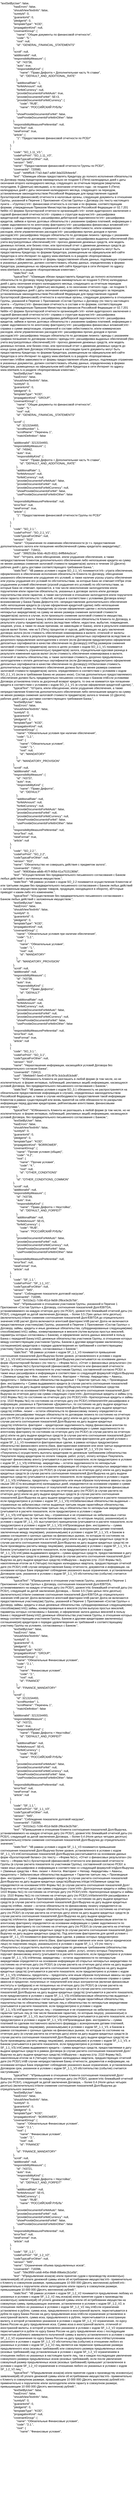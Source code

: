 <mxfile version="27.1.4">
  <diagram name="Страница — 1" id="WULPb32uHRo-QUS4CWuH">
    <mxGraphModel dx="1372" dy="743" grid="1" gridSize="10" guides="1" tooltips="1" connect="1" arrows="1" fold="1" page="1" pageScale="1" pageWidth="827" pageHeight="1169" math="0" shadow="0">
      <root>
        <mxCell id="0" />
        <mxCell id="1" parent="0" />
        <UserObject label="&quot;textSetByUser&quot;: false,&#xa;                &quot;hasErrors&quot;: false,&#xa;                &quot;shouldViewTextInfo&quot;: false,&#xa;                &quot;suretyId&quot;: 0,&#xa;                &quot;guarantorId&quot;: 0,&#xa;                &quot;pledgerId&quot;: 0,&#xa;                &quot;templateType&quot;: &quot;KOD&quot;,&#xa;                &quot;propagationKind&quot;: null,&#xa;                &quot;covenantGroup&quot;: {&#xa;                    &quot;name&quot;: &quot;Общие документы по финансовой отчетности&quot;,&#xa;                    &quot;code&quot;: &quot;5.&quot;,&#xa;                    &quot;root&quot;: null,&#xa;                    &quot;id&quot;: &quot;GENERAL_FINANCIAL_STATEMENTS&quot;&#xa;                },&#xa;                &quot;scroll&quot;: null,&#xa;                &quot;additionalId&quot;: null,&#xa;                &quot;responsibilityMeasure&quot;: {&#xa;                    &quot;id&quot;: 743736,&#xa;                    &quot;auto&quot;: true,&#xa;                    &quot;responsibilityKind&quot;: {&#xa;                        &quot;name&quot;: &quot;Право Дефолта + Дополнительная часть % ставки&quot;,&#xa;                        &quot;id&quot;: &quot;DEFAULT_AND_ADDITIONAL_RATE&quot;&#xa;                    },&#xa;                    &quot;additionalRate&quot;: 1,&#xa;                    &quot;forfeitAmount&quot;: null,&#xa;                    &quot;forfeitCurrency&quot;: null,&#xa;                    &quot;provideDocumentsForfeitAuto&quot;: true,&#xa;                    &quot;provideDocumentsForfeit&quot;: 5E+3,&#xa;                    &quot;provideDocumentsForfeitCurrency&quot;: {&#xa;                        &quot;code&quot;: &quot;RUB&quot;,&#xa;                        &quot;name&quot;: &quot;РОССИЙСКИЙ РУБЛЬ&quot;&#xa;                    },&#xa;                    &quot;showProvideDocumentsForfeit&quot;: false,&#xa;                    &quot;useProvideDocumentsForfeitInOther&quot;: false&#xa;                },&#xa;                &quot;responsibilityMeasurePreferential&quot;: null,&#xa;                &quot;errorText&quot;: null,&#xa;                &quot;newFormat&quot;: true,&#xa;                &quot;article&quot;: {&#xa;                    &quot;1&quot;: &quot;Предоставление финансовой отчетности по РСБУ&quot;&#xa;                }&#xa;            },&#xa;            {&#xa;                &quot;code&quot;: &quot;SO_1.11_V3.&quot;,&#xa;                &quot;codeForPrint&quot;: &quot;SO_1.11_V3&quot;,&#xa;                &quot;codeTypicalForOther&quot;: null,&#xa;                &quot;version&quot;: &quot;945&quot;,&#xa;                &quot;name&quot;: &quot;Предоставление финансовой отчетности Группы по РСБУ&quot;,&#xa;                &quot;covenantId&quot;: 720580,&#xa;                &quot;uuid&quot;: &quot;eefdf5c8-77a3-4ab7-a4bf-3da33264ee4d&quot;,&#xa;                &quot;text&quot;: &quot;\tЗаемщик обязан предоставлять Кредитору до полного исполнения обязательств по Договору перед Кредитором ежеквартально не позднее 5 (Пяти) календарных дней с даты окончания второго календарного месяца, следующего за отчетным периодом (кварталом, полугодием, 9 (Девятью) месяцами), а по окончании отчетного года - не позднее 5 (Пяти) календарных дней с даты окончания календарного месяца, следующего за периодом, установленным законодательством Российской Федерации для представления годовой бухгалтерской (финансовой) отчетности в налоговые органы, следующие документы в отношении Группы, указанной в Перечне 1 Приложения «Состав Группы» к Договору (по тексту настоящего пункта – «Группа»):\n\t− финансовая отчетность в составе и по формам, соответствующим формам, утвержденным Приказом Министерства финансов Российской Федерации от 02.7.201 №66н «О формах бухгалтерской отчетности организаций»;\n\t− копия аудиторского заключения о годовой финансовой отчетности;\n\t− справка о структуре выручки;\n\t− расшифровка кредиторской задолженности, расшифровка дебиторской задолженности;\n\t− расшифровка кредитов, займов и прочих долговых обязательств с указанием графика платежей, информации о сумме задолженности по агентскому факторингу;\n\t− расшифровка финансовых вложений;\n\t− справка о сумме амортизации, отраженной в составе себестоимости, и/или коммерческих расходов, и/или управленческих расходов;\n\t− расшифровка прочих доходов и прочих расходов;\n\t− расшифровка текущих обязательств по договорам лизинга / аренды с указанием графика погашения по договорам лизинга / аренды;\n\t− расшифровка выданных обеспечений (без учета внутригрупповых обеспечений);\n\t− прогноз движения денежных средств, или модель денежных потоков, или бизнес-план, или прогнозный отчет о движении денежных средств до конца срока действия Договора.\n\tУказанные в настоящем пункте документы могут быть предоставлены Кредитору по формам Кредитора, размещенным на официальном веб-сайте Кредитора в сети Интернет по адресу www.sberbank.ru в разделе «Корпоративным клиентам».\n\tВне зависимости от формы предоставления объем данных, подлежащих отражению в указанных документах, должен соответствовать объему данных, определенному в формах Кредитора, размещенных на официальном веб-сайте Кредитора в сети Интернет по адресу www.sberbank.ru в разделе «Корпоративным клиентам».&quot;,&#xa;                &quot;staticText&quot;: null,&#xa;                &quot;typicalText&quot;: &quot;\tЗаемщик обязан предоставлять Кредитору до полного исполнения обязательств по Договору перед Кредитором ежеквартально не позднее 5 (Пяти) календарных дней с даты окончания второго календарного месяца, следующего за отчетным периодом (кварталом, полугодием, 9 (Девятью) месяцами), а по окончании отчетного года - не позднее 5 (Пяти) календарных дней с даты окончания календарного месяца, следующего за периодом, установленным законодательством Российской Федерации для представления годовой бухгалтерской (финансовой) отчетности в налоговые органы, следующие документы в отношении Группы, указанной в Перечне 1 Приложения «Состав Группы» к Договору (по тексту настоящего пункта – «Группа»):\n\t− финансовая отчетность в составе и по формам, соответствующим формам, утвержденным Приказом Министерства финансов Российской Федерации от 02.7.201 №66н «О формах бухгалтерской отчетности организаций»;\n\t− копия аудиторского заключения о годовой финансовой отчетности;\n\t− справка о структуре выручки;\n\t− расшифровка кредиторской задолженности, расшифровка дебиÑорской задолженности;\n\t− расшифровка кредитов, займов и прочих долговых обязательств с указанием графика платежей, информации о сумме задолженности по агентскому факторингу;\n\t− расшифровка финансовых вложений;\n\t− справка о сумме амортизации, отраженной в составе себестоимости, и/или коммерческих расходов, и/или управленческих расходов;\n\t− расшифровка прочих доходов и прочих расходов;\n\t− расшифровка текущих обязательств по договорам лизинга / аренды с указанием графика погашения по договорам лизинга / аренды;\n\t− расшифровка выданных обеспечений (без учета внутригрупповых обеспечений);\n\t− прогноз движения денежных средств, или модель денежных потоков, или бизнес-план, или прогнозный отчет о движении денежных средств до конца срока действия Договора.\n\tУказанные в настоящем пункте документы могут быть предоставлены Кредитору по формам Кредитора, размещенным на официальном веб-сайте Кредитора в сети Интернет по адресу www.sberbank.ru в разделе «Корпоративным клиентам».\n\tВне зависимости от формы предоставления объем данных, подлежащих отражению в указанных документах, должен соответствовать объему данных, определенному в формах Кредитора, размещенных на официальном веб-сайте Кредитора в сети Интернет по адресу www.sberbank.ru в разделе «Корпоративным клиентам».&quot;,&#xa;                &quot;textSetByUser&quot;: false,&#xa;                &quot;hasErrors&quot;: false,&#xa;                &quot;shouldViewTextInfo&quot;: false,&#xa;                &quot;suretyId&quot;: 0,&#xa;                &quot;guarantorId&quot;: 0,&#xa;                &quot;pledgerId&quot;: 0,&#xa;                &quot;templateType&quot;: &quot;KOD&quot;,&#xa;                &quot;propagationKind&quot;: &quot;GROUP&quot;,&#xa;                &quot;covenantGroup&quot;: {&#xa;                    &quot;name&quot;: &quot;Общие документы по финансовой отчетности&quot;,&#xa;                    &quot;code&quot;: &quot;5.&quot;,&#xa;                    &quot;root&quot;: null,&#xa;                    &quot;id&quot;: &quot;GENERAL_FINANCIAL_STATEMENTS&quot;&#xa;                },&#xa;                &quot;scroll&quot;: {&#xa;                    &quot;id&quot;: 3213154493,&#xa;                    &quot;scrollNumber&quot;: 1,&#xa;                    &quot;scrollName&quot;: &quot;Перечень 1&quot;,&#xa;                    &quot;matchDefinition&quot;: false&#xa;                },&#xa;                &quot;additionalId&quot;: 3213154493,&#xa;                &quot;responsibilityMeasure&quot;: {&#xa;                    &quot;id&quot;: 745942,&#xa;                    &quot;auto&quot;: true,&#xa;                    &quot;responsibilityKind&quot;: {&#xa;                        &quot;name&quot;: &quot;Право Дефолта + Дополнительная часть % ставки&quot;,&#xa;                        &quot;id&quot;: &quot;DEFAULT_AND_ADDITIONAL_RATE&quot;&#xa;                    },&#xa;                    &quot;additionalRate&quot;: 1,&#xa;                    &quot;forfeitAmount&quot;: null,&#xa;                    &quot;forfeitCurrency&quot;: null,&#xa;                    &quot;provideDocumentsForfeitAuto&quot;: false,&#xa;                    &quot;provideDocumentsForfeit&quot;: null,&#xa;                    &quot;provideDocumentsForfeitCurrency&quot;: null,&#xa;                    &quot;showProvideDocumentsForfeit&quot;: false,&#xa;                    &quot;useProvideDocumentsForfeitInOther&quot;: false&#xa;                },&#xa;                &quot;responsibilityMeasurePreferential&quot;: null,&#xa;                &quot;errorText&quot;: null,&#xa;                &quot;newFormat&quot;: true,&#xa;                &quot;article&quot;: {&#xa;                    &quot;1&quot;: &quot;Предоставление финансовой отчетности Группы по РСБУ&quot;&#xa;                }&#xa;            },&#xa;            {&#xa;                &quot;code&quot;: &quot;SO_2.1.&quot;,&#xa;                &quot;codeForPrint&quot;: &quot;SO_2.1_V1&quot;,&#xa;                &quot;codeTypicalForOther&quot;: null,&#xa;                &quot;version&quot;: &quot;910&quot;,&#xa;                &quot;name&quot;: &quot;Ограничение по изменению обеспеченности (в т.ч. предоставление дополнительного залога или погашение необеспеченной суммы кредита/по аккредитиву)&quot;,&#xa;                &quot;covenantId&quot;: 718411,&#xa;                &quot;uuid&quot;: &quot;3992518a-50dc-4b20-8311-84ffb64a3cce&quot;,&#xa;                &quot;text&quot;: &quot;\tУтрата, и/или обесценение, и/или ухудшение обеспечения, а также непредоставление Клиентом дополнительного обеспечения либо непогашение кредита на сумму не менее размера снижения залоговой стоимости предмета(ов) залога в течение 10 (Десяти) рабочих дней с даты доставки соответствующего требования Банка.&quot;,&#xa;                &quot;staticText&quot;: &quot;\tВ рамках условия с кодом SO_2.1_V1 понимается:\n\t– утрата обеспечения, оформленного в обеспечение исполнения обязательств Клиента по Договору, обесценение указанного обеспечения или ухудшение его условий, а также наличие угрозы утраты обеспечения или угрозы ухудшения его условий по обстоятельствам, за которые Банк не отвечает.\n\tПри этом ухудшением условий обеспечения (угрозой ухудшения его условий) по обстоятельствам, за которые Банк не отвечает, признается, в том числе неисполнение залогодателем и/или поручителем и/или гарантом обязательств, указанных в договоре залога и/или договоре поручительства и/или гарантии, а также наступление в отношении залогодателя и/или поручителя и/или гаранта обстоятельств / событий, которые в соответствии с условиями Договора влекут возникновение у Банка Права Дефолта;\n\t– непредоставление дополнительного обеспечения либо непогашение кредита (в случае оформления кредитной сделки) либо непогашение необеспеченной суммы по Аккредитиву (в случае оформления сделки с использованием непокрытых аккредитивов) на сумму не менее размера снижения залоговой стоимости предмета(ов) залога в случае, если произошло снижение залоговой стоимости имущества, предоставленного в залог Банку в обеспечение исполнения обязательств Клиента по Договору, в результате утраты предмета(ов) залога (вследствие гибели, недостачи, выбытия, повреждения, хищения, угона, а также по иным причинам, не зависящим от Банка), и/или в результате изменения курсов валют более, чем на 5 (Пять) процентов от курсов, действующих на дату заключения договора залога (если стоимость обеспечения номинирована в валюте, отличной от валюты обязательства, и/или в результате прекращения залога депозитных сертификатов вследствие их досрочного предъявления залогодателем к оплате (если Договором предусмотрено оформление депозитных сертификатов в качестве обеспечения по Договору)).\n\tПод размером снижения залоговой стоимости предмета(ов) залога в целях условия с кодом SO_2.1_V1 понимается залоговая стоимость утраченного(ых) предмета(ов) залога, отрицательная курсовая разница в результате изменения курсов валют (если стоимость обеспечения номинирована в валюте, отличной от валюты обязательства, а также залоговая стоимость досрочно предъявленных залогодателем к оплате депозитных сертификатов (если Договором предусмотрено оформление депозитных сертификатов в качестве обеспечения по Договору)).\n\tЗалоговая стоимость дополнительно предоставляемого обеспечения должна быть не менее размера снижения залоговой стоимости предмета(ов) залога, определяемого в соответствии с условием с кодом SO_2.1_V1 (если в требовании Банка не указано иное). Состав дополнительно предоставляемого обеспечения должен быть предварительно письменно согласован с Банком.\n\tЕсли условиями Договора установлена плата за досрочный возврат кредита, то она не взимается при погашении кредита в соответствии с условием с кодом SO_2.1_V1 (в случае оформления кредитной сделки).&quot;,&#xa;                &quot;typicalText&quot;: &quot;\tУтрата, и/или обесценение, и/или ухудшение обеспечения, а также непредоставление Клиентом дополнительного обеспечения либо непогашение кредита на сумму не менее размера снижения залоговой стоимости предмета(ов) залога в течение 10 (Десяти) рабочих дней с даты доставки соответствующего требования Банка.&quot;,&#xa;                &quot;textSetByUser&quot;: false,&#xa;                &quot;hasErrors&quot;: false,&#xa;                &quot;shouldViewTextInfo&quot;: false,&#xa;                &quot;suretyId&quot;: 0,&#xa;                &quot;guarantorId&quot;: 0,&#xa;                &quot;pledgerId&quot;: 0,&#xa;                &quot;templateType&quot;: &quot;KOD&quot;,&#xa;                &quot;propagationKind&quot;: null,&#xa;                &quot;covenantGroup&quot;: {&#xa;                    &quot;name&quot;: &quot;Обязательные условия при наличии обеспечения&quot;,&#xa;                    &quot;code&quot;: &quot;1.2.&quot;,&#xa;                    &quot;root&quot;: {&#xa;                        &quot;name&quot;: &quot;Обязательные условия&quot;,&#xa;                        &quot;code&quot;: &quot;1.&quot;,&#xa;                        &quot;root&quot;: null,&#xa;                        &quot;id&quot;: &quot;MANDATORY&quot;&#xa;                    },&#xa;                    &quot;id&quot;: &quot;MANDATORY_PROVISION&quot;&#xa;                },&#xa;                &quot;scroll&quot;: null,&#xa;                &quot;additionalId&quot;: null,&#xa;                &quot;responsibilityMeasure&quot;: {&#xa;                    &quot;id&quot;: 743737,&#xa;                    &quot;auto&quot;: true,&#xa;                    &quot;responsibilityKind&quot;: {&#xa;                        &quot;name&quot;: &quot;Право Дефолта&quot;,&#xa;                        &quot;id&quot;: &quot;DEFAULT&quot;&#xa;                    },&#xa;                    &quot;additionalRate&quot;: null,&#xa;                    &quot;forfeitAmount&quot;: null,&#xa;                    &quot;forfeitCurrency&quot;: null,&#xa;                    &quot;provideDocumentsForfeitAuto&quot;: false,&#xa;                    &quot;provideDocumentsForfeit&quot;: null,&#xa;                    &quot;provideDocumentsForfeitCurrency&quot;: null,&#xa;                    &quot;showProvideDocumentsForfeit&quot;: false,&#xa;                    &quot;useProvideDocumentsForfeitInOther&quot;: false&#xa;                },&#xa;                &quot;responsibilityMeasurePreferential&quot;: null,&#xa;                &quot;errorText&quot;: null,&#xa;                &quot;newFormat&quot;: true,&#xa;                &quot;article&quot;: null&#xa;            },&#xa;            {&#xa;                &quot;code&quot;: &quot;SO_2.2.&quot;,&#xa;                &quot;codeForPrint&quot;: &quot;SO_2.2&quot;,&#xa;                &quot;codeTypicalForOther&quot;: null,&#xa;                &quot;version&quot;: &quot;910&quot;,&#xa;                &quot;name&quot;: &quot;Обязательство не совершать действия с предметом залога&quot;,&#xa;                &quot;covenantId&quot;: 718412,&#xa;                &quot;uuid&quot;: &quot;90830aba-a8db-457f-905d-61a75151369d&quot;,&#xa;                &quot;text&quot;: &quot;\tОсуществление без предварительного письменного согласования с Банком любых действий с заложенным имуществом.&quot;,&#xa;                &quot;staticText&quot;: &quot;\tВ рамках условия с кодом SO_2.2 понимается осуществление Клиентом и/или третьими лицами без предварительного письменного согласования с Банком любых действий с заложенным имуществом (кроме товаров, продукции, находящихся в обороте), кÐ¾торые приводят к каким-либо его изменениям.&quot;,&#xa;                &quot;typicalText&quot;: &quot;\tОсуществление без предварительного письменного согласования с Банком любых действий с заложенным имуществом.&quot;,&#xa;                &quot;textSetByUser&quot;: false,&#xa;                &quot;hasErrors&quot;: false,&#xa;                &quot;shouldViewTextInfo&quot;: false,&#xa;                &quot;suretyId&quot;: 0,&#xa;                &quot;guarantorId&quot;: 0,&#xa;                &quot;pledgerId&quot;: 0,&#xa;                &quot;templateType&quot;: &quot;KOD&quot;,&#xa;                &quot;propagationKind&quot;: null,&#xa;                &quot;covenantGroup&quot;: {&#xa;                    &quot;name&quot;: &quot;Обязательные условия при наличии обеспечения&quot;,&#xa;                    &quot;code&quot;: &quot;1.2.&quot;,&#xa;                    &quot;root&quot;: {&#xa;                        &quot;name&quot;: &quot;Обязательные условия&quot;,&#xa;                        &quot;code&quot;: &quot;1.&quot;,&#xa;                        &quot;root&quot;: null,&#xa;                        &quot;id&quot;: &quot;MANDATORY&quot;&#xa;                    },&#xa;                    &quot;id&quot;: &quot;MANDATORY_PROVISION&quot;&#xa;                },&#xa;                &quot;scroll&quot;: null,&#xa;                &quot;additionalId&quot;: null,&#xa;                &quot;responsibilityMeasure&quot;: {&#xa;                    &quot;id&quot;: 743738,&#xa;                    &quot;auto&quot;: true,&#xa;                    &quot;responsibilityKind&quot;: {&#xa;                        &quot;name&quot;: &quot;Право Дефолта&quot;,&#xa;                        &quot;id&quot;: &quot;DEFAULT&quot;&#xa;                    },&#xa;                    &quot;additionalRate&quot;: null,&#xa;                    &quot;forfeitAmount&quot;: null,&#xa;                    &quot;forfeitCurrency&quot;: null,&#xa;                    &quot;provideDocumentsForfeitAuto&quot;: false,&#xa;                    &quot;provideDocumentsForfeit&quot;: null,&#xa;                    &quot;provideDocumentsForfeitCurrency&quot;: null,&#xa;                    &quot;showProvideDocumentsForfeit&quot;: false,&#xa;                    &quot;useProvideDocumentsForfeitInOther&quot;: false&#xa;                },&#xa;                &quot;responsibilityMeasurePreferential&quot;: null,&#xa;                &quot;errorText&quot;: null,&#xa;                &quot;newFormat&quot;: true,&#xa;                &quot;article&quot;: null&#xa;            },&#xa;            {&#xa;                &quot;code&quot;: &quot;SO_3.1.&quot;,&#xa;                &quot;codeForPrint&quot;: &quot;SO_3.1&quot;,&#xa;                &quot;codeTypicalForOther&quot;: null,&#xa;                &quot;version&quot;: &quot;910&quot;,&#xa;                &quot;name&quot;: &quot;Неразглашение информации, касающейся условий Договора без предварительного согласия Банка&quot;,&#xa;                &quot;covenantId&quot;: 718413,&#xa;                &quot;uuid&quot;: &quot;08e6de97-5ee0-4726-9f7b-3cb3cd53cbd6&quot;,&#xa;                &quot;text&quot;: &quot;\tОбязанность Клиента не разглашать в любой форме (в том числе, но не исключительно: в форме интервью, публикаций, рекламных акций) информацию, касающуюся условий Договора, без предварительного письменного согласования с Банком.&quot;,&#xa;                &quot;staticText&quot;: &quot;\tВ рамках условия с кодом SO_3.1 обязанность не распространяется на обязательное предоставление информации в случаях, определенных законодательством Российской Федерации, а также в случае необходимости предоставления такой информации Клиентом в рамках существующей или вновь принятой на себя обязанности по раскрытию информации перед другими кредиторами, рейтинговыми агентствами, финансовыми институтами.&quot;,&#xa;                &quot;typicalText&quot;: &quot;\tОбязанность Клиента не разглашать в любой форме (в том числе, но не исключительно: в форме интервью, публикаций, рекламных акций) информацию, касающуюся условий Договора, без предварительного письменного согласования с Банком.&quot;,&#xa;                &quot;textSetByUser&quot;: false,&#xa;                &quot;hasErrors&quot;: false,&#xa;                &quot;shouldViewTextInfo&quot;: false,&#xa;                &quot;suretyId&quot;: 0,&#xa;                &quot;guarantorId&quot;: 0,&#xa;                &quot;pledgerId&quot;: 0,&#xa;                &quot;templateType&quot;: &quot;KOD&quot;,&#xa;                &quot;propagationKind&quot;: &quot;BORROWER&quot;,&#xa;                &quot;covenantGroup&quot;: {&#xa;                    &quot;name&quot;: &quot;Прочие условия (общие)&quot;,&#xa;                    &quot;code&quot;: &quot;4.2&quot;,&#xa;                    &quot;root&quot;: {&#xa;                        &quot;name&quot;: &quot;Прочие условия&quot;,&#xa;                        &quot;code&quot;: &quot;4.&quot;,&#xa;                        &quot;root&quot;: null,&#xa;                        &quot;id&quot;: &quot;OTHER_CONDITIONS&quot;&#xa;                    },&#xa;                    &quot;id&quot;: &quot;OTHER_CONDITIONS_COMMON&quot;&#xa;                },&#xa;                &quot;scroll&quot;: null,&#xa;                &quot;additionalId&quot;: null,&#xa;                &quot;responsibilityMeasure&quot;: {&#xa;                    &quot;id&quot;: 743739,&#xa;                    &quot;auto&quot;: true,&#xa;                    &quot;responsibilityKind&quot;: {&#xa;                        &quot;name&quot;: &quot;Право Дефолта + Неустойка&quot;,&#xa;                        &quot;id&quot;: &quot;DEFAULT_AND_FORFEIT&quot;&#xa;                    },&#xa;                    &quot;additionalRate&quot;: null,&#xa;                    &quot;forfeitAmount&quot;: 5E+5,&#xa;                    &quot;forfeitCurrency&quot;: {&#xa;                        &quot;code&quot;: &quot;RUB&quot;,&#xa;                        &quot;name&quot;: &quot;РОССИЙСКИЙ РУБЛЬ&quot;&#xa;                    },&#xa;                    &quot;provideDocumentsForfeitAuto&quot;: false,&#xa;                    &quot;provideDocumentsForfeit&quot;: null,&#xa;                    &quot;provideDocumentsForfeitCurrency&quot;: null,&#xa;                    &quot;showProvideDocumentsForfeit&quot;: false,&#xa;                    &quot;useProvideDocumentsForfeitInOther&quot;: false&#xa;                },&#xa;                &quot;responsibilityMeasurePreferential&quot;: null,&#xa;                &quot;errorText&quot;: null,&#xa;                &quot;newFormat&quot;: true,&#xa;                &quot;article&quot;: null&#xa;            },&#xa;            {&#xa;                &quot;code&quot;: &quot;SF_1.1.&quot;,&#xa;                &quot;codeForPrint&quot;: &quot;SF_1.1_V1&quot;,&#xa;                &quot;codeTypicalForOther&quot;: null,&#xa;                &quot;version&quot;: &quot;945&quot;,&#xa;                &quot;name&quot;: &quot;Соблюдение показателя долговой нагрузки&quot;,&#xa;                &quot;covenantId&quot;: 718395,&#xa;                &quot;uuid&quot;: &quot;3c010a11-7c56-451d-9a58-2f8ce3e2b7bb&quot;,&#xa;                &quot;text&quot;: &quot;\tПревышение в отношении участников Группы, указанной в Перечне 1 Приложения «Состав Группы» к Договору, соотношения показателей Долг/EBITDA, устанавливаемого на каждую отчетную дату (по РСБУ), уровня:\n\tс ближайшей отчетной даты (по РСБУ), следующей за датой заключения Договора, – более 3,5 (Трех целых пяти десятых) (включительно);\n\tили снижение соотношения показателей Долг/EBITDA до отрицательного значения.\n\tВ расчет Долга включаются агентский факторинг.\n\tВ расчет Долга не включаются предоставленные участнику(ам) Группы, указанной в Перечне 1 Приложения «Состав Группы» к Договору, займы, кредиты и иные денежные обязательства, субординированные следующим(ими) способом(ами):\n\t1) займы, конвертированные в векселя (путем выпуска простых векселей, параметры которых согласованы с Банком), и оформление залога данных векселей в пользу Банка с передачей Банку.\n\t2) денежные обязательства участников Группы, в отношении которых между соответствующим участником Группы, Банком и другими кредиторами заключено(ы) соглашение(ия) кредиторов о порядке удовлетворения их требований к соответствующему участнику Группы на условиях, согласованных с Банком.&quot;,&#xa;                &quot;staticText&quot;: &quot;\tВ рамках условия с кодом SF_1.1_V3 понимается превышение соотношения показателей Долг/Выручка более уровня, установленного в условии с кодом SF_1.1_V3.\n\tСоотношение показателей Долг/Выручка рассчитывается на основании данных форм «Бухгалтерский баланс» (по тексту – «Форма №1»), «Отчет о финансовых результатах» (по тексту – «Форма №2») бухгалтерской (финансовой) отчетности или финансовой отчетности Группы (в случае расчета показателя по участникам Группы), составленной согласно РСБУ, а также иных расшифровок и информации в соответствии со следующей формулой:\n\tДолг/Выручка = (Заемные средства + Фин. лизинг + Агентск. Факторинг + Непокр. Аккредитивы + Авансы, предоплаты + Забалансовые обязательства выданные + Гарантии третьих лиц + Производные фин. инструменты + Сумма выдаваемого кредита (в случае расчета соотношения показателей Долг/Выручка на дату выдачи кредитных средств))/Выручка,\n\tгде:\n\tЗаемные средства определяются на основании:\n\t\t• Формы №1 (в случае расчета соотношения показателей Долг/Выручка на отчетную дату) как сумма следующих строк:\n\t\t– Долгосрочные кредиты и займы (стр. 1410 Формы №1) по состоянию на отчетную дату (по РСБУ);\n\t\t– Краткосрочные кредиты и займы (стр. 1510 Формы №1) по состоянию на отчетную дату (по РСБУ).\n\t\tи/или\n\t\t• расшифровок и информации, указанных в Приложении «Документы», по состоянию на дату выдачи кредитных средств (в случае расчета соотношения показателей Долг/Выручка на дату выдачи кредитных средств).\n\tФин. лизинг – остаток обязательств по финансовому лизингу определяется на основании расшифровки текущих обязательств по договорам лизинга по состоянию на отчетную дату (по РСБУ) (в случае расчета на отчетную дату) и/или на дату выдачи кредитных средств (в случае расчета соотношения показателей Долг/Выручка на дату выдачи кредитных средств).\n\tАгентск. факторинг – кредиторская задолженность перед финансовым агентом по агентскому факторингу определяется на основании информации о сумме задолженности по агентскому факторингу по состоянию на отчетную дату (по РСБУ) (в случае расчета на отчетную дату) и/или на дату выдачи кредитных средств (в случае расчета соотношения показателей Долг/Выручка на дату выдачи кредитных средств). Под агентским факторингом для целей условия с кодом SF_1.1_V3 понимаются факторинговые сделки, в рамках которых предусмотрено обязательство финансового агента (банк, факторинговая компания или иное третье юридическое лицо) по поручению лиц(а), указанных(ого) в условии с кодом SF_1.1_V3 (по тексту – «Покупатель») осуществлять выплаты кредиторам по денежным требованиям (обязательства Покупателя перед кредитором по оплате товаров, работ, услуг), оплату которых Покупатель поручает финансовому агенту (учитывается в расчете показателя, если предусмотрено в условии с кодом SF_1.1_V3).\n\tНепокр. аккредитивы – остаток задолженности по непокрытым аккредитивам определяется на основании информации об открытых непокрытых аккредитивах по состоянию на отчетную дату (по РСБУ) (в случае расчета на отчетную дату) и/или на дату выдачи кредитных средств (в случае расчета соотношения показателей Долг/Выручка на дату выдачи кредитных средств) (учитывается в расчете показателя, если предусмотрено в условии с кодом SF_1.1_V3).\n\tАвансы, предоплаты – предоплаты или иным образом полученные авансы на срок свыше 180 (Ста восьмидесяти) календарных дней, определяются на основании справки о сумме авансов и предоплат, полученных от покупателей или иных контрагентов (включая финансовые институты и трейдеров) и не погашенных на отчетную дату (по РСБУ) (в случае расчета на отчетную дату) и/или на дату выдачи кредитных средств (в случае расчета соотношения показателей Долг/Выручка на дату выдачи кредитных средств) (учитывается в расчете показателя, если предусмотрено в условии с кодом SF_1.1_V3).\n\tЗабалансовые обязательства выданные – отраженные на забалансовых счетах выданные третьим лицам гарантийные обязательства, поручительства по обязательствам третьих лиц и обязательства по непокрытым аккредитивам (учитывается в расчете показателя, если предусмотрено в условии с кодом SF_1.1_V3).\n\tГарантии третьих лиц – отраженные и не отраженные на забалансовых счетах гарантии третьих лиц (в том числе банковские гарантии), по которым лицо(а), указанное(ые) в условии с кодом SF_1.1_V3, выступает(ют) принципалом (учитывается в расчете показателя, если предусмотрено в условии с кодом SF_1.1_V3).\n\tПроизводные фин. инструменты – сумма платежей по сделкам поставочного валютного форварда с асинхронными датами платежей, заключенным между лицом(ами), указанным(ыми) в условии с кодом SF_1.1_V3, и Банком в рамках соглашения о срочных сделках на финансовых рынках, по которым по состоянию на отчетную дату (в случае расчета на отчетную дату) и/или на дату выдачи кредитных средств (в случае расчета соотношения показателей Долг/Выручка на дату выдачи кредитных средств) не были произведены расчеты между лицом(ами), указанным(ыми) в условии с кодом SF_1.1_V3, и Банком (учитывается в расчете показателя, если предусмотрено в условии с кодом SF_1.1_V3).\n\tСумма выдаваемого кредита – сумма кредитных средств, предоставляемая в дату выдачи кредитных средств в рамках Договора (в случае расчета соотношения показателей Долг/Выручка на дату выдачи кредитных средств).\n\tВыручка – выручка (стр. 2110 Формы №2), накопленным итогом за 4 (Четыре) последних календарных квартала, предшествующих отчетной дате (по РСБУ).\n\tВ случае непредоставления Банку отчетности, документов и информации, на основании которых Банк определяет соблюдение указанного выше ограничения, в установленный Договором срок, указанное в условии с кодом SF_1.1_V3 обстоятельство (событие) считается наступившим.&quot;,&#xa;                &quot;typicalText&quot;: &quot;\tПревышение в отношении участников Группы, указанной в Перечне 1 Приложения «Состав Группы» к Договору, соотношения показателей Долг/EBITDA, устанавливаемого на каждую отчетную дату (по РСБУ), уровня:\n\tс ближайшей отчетной даты (по РСБУ), следующей за датой заключения Договора, – более 3,5 (Трех целых пяти десятых) (включительно);\n\tили снижение соотношения показателей Долг/EBITDA до отрицательного значения.\n\tВ расчет Долга включаются агентский факторинг.\n\tВ расчет Долга не включаются предоставленные участнику(ам) Группы, указанной в Перечне 1 Приложения «Состав Группы» к Договору, займы, кредиты и иные денежные обязательства, субординированные следующим(ими) способом(ами):\n\t1) займы, конвертированные в векселя (путем выпуска простых векселей, параметры которых согласованы с Банком), и оформление залога данных векселей в пользу Банка с передачей Банку.\n\t2) денежные обязательства участников Группы, в отношении которых между соответствующим участником Группы, Банком и другими кредиторами заключено(ы) соглашение(ия) кредиторов о порядке удовлетворения их требований к соответствующему участнику Группы на условиях, согласованных с Банком.&quot;,&#xa;                &quot;textSetByUser&quot;: false,&#xa;                &quot;hasErrors&quot;: false,&#xa;                &quot;shouldViewTextInfo&quot;: false,&#xa;                &quot;suretyId&quot;: 0,&#xa;                &quot;guarantorId&quot;: 0,&#xa;                &quot;pledgerId&quot;: 0,&#xa;                &quot;templateType&quot;: &quot;KOD&quot;,&#xa;                &quot;propagationKind&quot;: &quot;GROUP&quot;,&#xa;                &quot;covenantGroup&quot;: {&#xa;                    &quot;name&quot;: &quot;Обязательные Финансовые условия&quot;,&#xa;                    &quot;code&quot;: &quot;2.1.&quot;,&#xa;                    &quot;root&quot;: {&#xa;                        &quot;name&quot;: &quot;Финансовые условия&quot;,&#xa;                        &quot;code&quot;: &quot;2.&quot;,&#xa;                        &quot;root&quot;: null,&#xa;                        &quot;id&quot;: &quot;FINANCE&quot;&#xa;                    },&#xa;                    &quot;id&quot;: &quot;FINANCE_MANDATORY&quot;&#xa;                },&#xa;                &quot;scroll&quot;: {&#xa;                    &quot;id&quot;: 3213154493,&#xa;                    &quot;scrollNumber&quot;: 1,&#xa;                    &quot;scrollName&quot;: &quot;Перечень 1&quot;,&#xa;                    &quot;matchDefinition&quot;: false&#xa;                },&#xa;                &quot;additionalId&quot;: 3213154493,&#xa;                &quot;responsibilityMeasure&quot;: {&#xa;                    &quot;id&quot;: 743721,&#xa;                    &quot;auto&quot;: true,&#xa;                    &quot;responsibilityKind&quot;: {&#xa;                        &quot;name&quot;: &quot;Право Дефолта + Неустойка&quot;,&#xa;                        &quot;id&quot;: &quot;DEFAULT_AND_FORFEIT&quot;&#xa;                    },&#xa;                    &quot;additionalRate&quot;: null,&#xa;                    &quot;forfeitAmount&quot;: 5E+5,&#xa;                    &quot;forfeitCurrency&quot;: {&#xa;                        &quot;code&quot;: &quot;RUB&quot;,&#xa;                        &quot;name&quot;: &quot;РОССИЙСКИЙ РУБЛЬ&quot;&#xa;                    },&#xa;                    &quot;provideDocumentsForfeitAuto&quot;: false,&#xa;                    &quot;provideDocumentsForfeit&quot;: null,&#xa;                    &quot;provideDocumentsForfeitCurrency&quot;: null,&#xa;                    &quot;showProvideDocumentsForfeit&quot;: false,&#xa;                    &quot;useProvideDocumentsForfeitInOther&quot;: false&#xa;                },&#xa;                &quot;responsibilityMeasurePreferential&quot;: null,&#xa;                &quot;errorText&quot;: null,&#xa;                &quot;newFormat&quot;: true,&#xa;                &quot;article&quot;: null&#xa;            },&#xa;            {&#xa;                &quot;code&quot;: &quot;SF_1.1.&quot;,&#xa;                &quot;codeForPrint&quot;: &quot;SF_1.1_V3&quot;,&#xa;                &quot;codeTypicalForOther&quot;: null,&#xa;                &quot;version&quot;: &quot;945&quot;,&#xa;                &quot;name&quot;: &quot;Соблюдение показателя долговой нагрузки&quot;,&#xa;                &quot;covenantId&quot;: 718395,&#xa;                &quot;uuid&quot;: &quot;3c010a11-7c56-451d-9a58-2f8ce3e2b7bb&quot;,&#xa;                &quot;text&quot;: &quot;\tПревышение в отношении Клиента соотношения показателей Долг/Выручка, устанавливаемого на каждую отчетную дату (по РСБУ), уровня:\n\tс ближайшей отчетной даты (по РСБУ), следующей за датой заключения Договора, – более 0,4 (Ноля целых четырех десятых) (включительно);\n\tили снижение соотношения показателей Долг/Выручка до отрицательного значения.&quot;,&#xa;                &quot;staticText&quot;: &quot;\tВ рамках условия с кодом SF_1.1_V3 понимается превышение соотношения показателей Долг/Выручка более уровня, установленного в условии с кодом SF_1.1_V3.\n\tСоотношение показателей Долг/Выручка рассчитывается на основании данных форм «Бухгалтерский баланс» (по тексту – «Форма №1»), «Отчет о финансовых результатах» (по тексту – «Форма №2») бухгалтерской (финансовой) отчетности или финансовой отчетности Группы (в случае расчета показателя по участникам Группы), составленной согласно РСБУ, а также иных расшифровок и информации в соответствии со следующей формулой:\n\tДолг/Выручка = (Заемные средства + Фин. лизинг + Агентск. Факторинг + Непокр. Аккредитивы + Авансы, предоплаты + Забалансовые обязательства выданные + Гарантии третьих лиц + Производные фин. инструменты + Сумма выдаваемого кредита (в случае расчета соотношения показателей Долг/Выручка на дату выдачи кредитных средств))/Выручка,\n\tгде:\n\tЗаемные средства определяются на основании:\n\t\t• Формы №1 (в случае расчета соотношения показателей Долг/Выручка на отчетную дату) как сумма следующих строк:\n\t\t– Долгосрочные кредиты и займы (стр. 1410 Формы №1) по состоянию на отчетную дату (по РСБУ);\n\t\t– Краткосрочные кредиты и займы (стр. 1510 Формы №1) по состоянию на отчетную дату (по РСБУ).\n\t\tи/или\n\t\t• расшифровок и информации, указанных в Приложении «Документы», по состоянию на дату выдачи кредитных средств (в случае расчета соотношения показателей Долг/Выручка на дату выдачи кредитных средств).\n\tФин. лизинг – остаток обязательств по финансовому лизингу определяется на основании расшифровки текущих обязательств по договорам лизинга по состоянию на отчетную дату (по РСБУ) (в случае расчета на отчетную дату) и/или на дату выдачи кредитных средств (в случае расчета соотношения показателей Долг/Выручка на дату выдачи кредитных средств).\n\tАгентск. факторинг – кредиторская задолженность перед финансовым агентом по агентскому факторингу определяется на основании информации о сумме задолженности по агентскому факторингу по состоянию на отчетную дату (по РСБУ) (в случае расчета на отчетную дату) и/илÐ¸ на дату выдачи кредитных средств (в случае расчета соотношения показателей Долг/Выручка на дату выдачи кредитных средств). Под агентским факторингом для целей условия с кодом SF_1.1_V3 понимаются факторинговые сделки, в рамках которых предусмотрено обязательство финансового агента (банк, факторинговая компания или иное третье юридическое лицо) по поручению лиц(а), указанных(ого) в условии с кодом SF_1.1_V3 (по тексту – «Покупатель») осуществлять выплаты кредиторам по денежным требованиям (обязательства Покупателя перед кредитором по оплате товаров, работ, услуг), оплату которых Покупатель поручает финансовому агенту (учитывается в расчете показателя, если предусмотрено в условии с кодом SF_1.1_V3).\n\tНепокр. аккредитивы – остаток задолженности по непокрытым аккредитивам определяется на основании информации об открытых непокрытых аккредитивах по состоянию на отчетную дату (по РСБУ) (в случае расчета на отчетную дату) и/или на дату выдачи кредитных средств (в случае расчета соотношения показателей Долг/Выручка на дату выдачи кредитных средств) (учитывается в расчете показателя, если предусмотрено в условии с кодом SF_1.1_V3).\n\tАвансы, предоплаты – предоплаты или иным образом полученные авансы на срок свыше 180 (Ста восьмидесяти) календарных дней, определяются на основании справки о сумме авансов и предоплат, полученных от покупателей или иных контрагентов (включая финансовые институты и трейдеров) и не погашенных на отчетную дату (по РСБУ) (в случае расчета на отчетную дату) и/или на дату выдачи кредитных средств (в случае расчета соотношения показателей Долг/Выручка на дату выдачи кредитных средств) (учитывается в расчете показателя, если предусмотрено в условии с кодом SF_1.1_V3).\n\tЗабалансовые обязательства выданные – отраженные на забалансовых счетах выданные третьим лицам гарантийные обязательства, поручительства по обязательствам третьих лиц и обязательства по непокрытым аккредитивам (учитывается в расчете показателя, если предусмотрено в условии с кодом SF_1.1_V3).\n\tГарантии третьих лиц – отраженные и не отраженные на забалансовых счетах гарантии третьих лиц (в том числе банковские гарантии), по которым лицо(а), указанное(ые) в условии с кодом SF_1.1_V3, выступает(ют) принципалом (учитывается в расчете показателя, если предусмотрено в условии с кодом SF_1.1_V3).\n\tПроизводные фин. инструменты – сумма платежей по сделкам поставочного валютного форварда с асинхронными датами платежей, заключенным между лицом(ами), указанным(ыми) в условии с кодом SF_1.1_V3, и Банком в рамках соглашения о срочных сделках на финансовых рынках, по которым по состоянию на отчетную дату (в случае расчета на отчетную дату) и/или на дату выдачи кредитных средств (в случае расчета соотношения показателей Долг/Выручка на дату выдачи кредитных средств) не были произведены расчеты между лицом(ами), указанным(ыми) в условии с кодом SF_1.1_V3, и Банком (учитывается в расчете показателя, если предусмотрено в условии с кодом SF_1.1_V3).\n\tСумма выдаваемого кредита – сумма кредитных средств, предоставляемая в дату выдачи кредитных средств в рамках Договора (в случае расчета соотношения показателей Долг/Выручка на дату выдачи кредитных средств).\n\tВыручка – выручка (стр. 2110 Формы №2), накопленным итогом за 4 (Четыре) последних календарных квартала, предшествующих отчетной дате (по РСБУ).\n\tВ случае непредоставления Банку отчетности, документов и информации, на основании которых Банк определяет соблюдение указанного выше ограничения, в установленный Договором срок, указанное в условии с кодом SF_1.1_V3 обстоятельство (событие) считается наступившим.&quot;,&#xa;                &quot;typicalText&quot;: &quot;\tПревышение в отношении Клиента соотношения показателей Долг/Выручка, устанавливаемого на каждую отчетную дату (по РСБУ), уровня:\n\tс ближайшей отчетной даты (по РСБУ), следующей за датой заключения Договора, – более 0,4 (Ноля целых четырех десятых) (включительно);\n\tили снижение соотношения показателей Долг/Выручка до отрицательного значения.&quot;,&#xa;                &quot;textSetByUser&quot;: false,&#xa;                &quot;hasErrors&quot;: false,&#xa;                &quot;shouldViewTextInfo&quot;: false,&#xa;                &quot;suretyId&quot;: 0,&#xa;                &quot;guarantorId&quot;: 0,&#xa;                &quot;pledgerId&quot;: 0,&#xa;                &quot;templateType&quot;: &quot;KOD&quot;,&#xa;                &quot;propagationKind&quot;: &quot;BORROWER&quot;,&#xa;                &quot;covenantGroup&quot;: {&#xa;                    &quot;name&quot;: &quot;Обязательные Финансовые условия&quot;,&#xa;                    &quot;code&quot;: &quot;2.1.&quot;,&#xa;                    &quot;root&quot;: {&#xa;                        &quot;name&quot;: &quot;Финансовые условия&quot;,&#xa;                        &quot;code&quot;: &quot;2.&quot;,&#xa;                        &quot;root&quot;: null,&#xa;                        &quot;id&quot;: &quot;FINANCE&quot;&#xa;                    },&#xa;                    &quot;id&quot;: &quot;FINANCE_MANDATORY&quot;&#xa;                },&#xa;                &quot;scroll&quot;: null,&#xa;                &quot;additionalId&quot;: null,&#xa;                &quot;responsibilityMeasure&quot;: {&#xa;                    &quot;id&quot;: 743721,&#xa;                    &quot;auto&quot;: true,&#xa;                    &quot;responsibilityKind&quot;: {&#xa;                        &quot;name&quot;: &quot;Право Дефолта + Неустойка&quot;,&#xa;                        &quot;id&quot;: &quot;DEFAULT_AND_FORFEIT&quot;&#xa;                    },&#xa;                    &quot;additionalRate&quot;: null,&#xa;                    &quot;forfeitAmount&quot;: 5E+5,&#xa;                    &quot;forfeitCurrency&quot;: {&#xa;                        &quot;code&quot;: &quot;RUB&quot;,&#xa;                        &quot;name&quot;: &quot;РОССИЙСКИЙ РУБЛЬ&quot;&#xa;                    },&#xa;                    &quot;provideDocumentsForfeitAuto&quot;: false,&#xa;                    &quot;provideDocumentsForfeit&quot;: null,&#xa;                    &quot;provideDocumentsForfeitCurrency&quot;: null,&#xa;                    &quot;showProvideDocumentsForfeit&quot;: false,&#xa;                    &quot;useProvideDocumentsForfeitInOther&quot;: false&#xa;                },&#xa;                &quot;responsibilityMeasurePreferential&quot;: null,&#xa;                &quot;errorText&quot;: null,&#xa;                &quot;newFormat&quot;: true,&#xa;                &quot;article&quot;: null&#xa;            },&#xa;            {&#xa;                &quot;code&quot;: &quot;SF_1.2.&quot;,&#xa;                &quot;codeForPrint&quot;: &quot;SF_1.2_V2&quot;,&#xa;                &quot;codeTypicalForOther&quot;: null,&#xa;                &quot;version&quot;: &quot;945&quot;,&#xa;                &quot;name&quot;: &quot;Ограничение объема предъявленных исков&quot;,&#xa;                &quot;covenantId&quot;: 718396,&#xa;                &quot;uuid&quot;: &quot;59e3f95f-ceb8-445e-99d8-89bebc2b1e5b&quot;,&#xa;                &quot;text&quot;: &quot;\tПредъявление иска(ов) и/или принятие судом к производству искового(ых) заявления(ий) об уплате денежной суммы и/или об истребовании имущества:\n\t– применительно к Клиенту в совокупном размере, превышающем 10 000 000 (Десять миллионов) рублей;\n\t– применительно к поручителю и/или залогодателю и/или гаранту в совокупном размере, превышающем 10 000 000 (Десять миллионов) рублей.&quot;,&#xa;                &quot;staticText&quot;: &quot;\tВ рамках условия с кодом SF_1.2_V2 понимается предъявление любому из указанных в условии с кодом SF_1.2_V2 лиц иска(ов) и/или принятие судом к производству искового(ых) заявления(ий) об уплате денежной суммы и/или об истребовании имущества на совокупную сумму, превышающую значение, установленное в условии с кодом SF_1.2_V2, в отношении любого из указанных в условии с кодом SF_1.2_V2 лиц.\n\tЕсли ограничение установлено в рублях, сумма иска, предъявленного в иностранной валюте, пересчитывается в рубли по курсу Банка России на дату предъявления иска.\n\tЕсли ограничение установлено в иностранной валюте, сумма иска, предъявленного в рублях, пересчитывается в иностранную валюту, в которой установлено указанное в условии с кодом SF_1.2_V2 ограничение, по курсу Банка России на дату предъявления иска. Сумма иска в иностранной валюте, отличной от иностранной валюты, в которой установлено указанное в условии с кодом SF_1.2_V2 ограничение, пересчитывается в рубли по курсу Банка России на дату предъявления иска с последующим пересчетом рублевого эквивалента полученной суммы в валюту установленного в условии с кодом SF_1.2_V2 ограничения по курсу Банка России на дату предъявления иска.\n\tНаступлением указанного в условии с кодом SF_1.2_V2 обстоятельства (события) в отношении любого из указанных в условии с кодом SF_1.2_V2 лиц является как первичное превышение размера предъявленного иска (исковых требований) или совокупного размера предъявленных исков (исковых требований) над установленным в условии с кодом SF_1.2_V2 ограничением в отношении любого из указанных в настоящем пункте лиц, так и каждое последующее увеличение совокупного размера предъявленных исков (исковых требований), если после увеличения совокупный размер предъявленных исков (исковых требований) превышает установленное в условии с кодом SF_1.2_V2 ограничение в отношении любого из указанных в условии с кодом SF_1.2_V2 лиц.&quot;,&#xa;                &quot;typicalText&quot;: &quot;\tПредъявление иска(ов) и/или принятие судом к производству искового(ых) заявления(ий) об уплате денежной суммы и/или об истребовании имущества:\n\t– применительно к Клиенту в совокупном размере, превышающем 10 000 000 (Десять миллионов) рублей;\n\t– применительно к поручителю и/или залогодателю и/или гаранту в совокупном размере, превышающем 10 000 000 (Десять миллионов) рублей.&quot;,&#xa;                &quot;textSetByUser&quot;: false,&#xa;                &quot;hasErrors&quot;: false,&#xa;                &quot;shouldViewTextInfo&quot;: false,&#xa;                &quot;suretyId&quot;: 0,&#xa;                &quot;guarantorId&quot;: 0,&#xa;                &quot;pledgerId&quot;: 0,&#xa;                &quot;templateType&quot;: &quot;KOD&quot;,&#xa;                &quot;propagationKind&quot;: null,&#xa;                &quot;covenantGroup&quot;: {&#xa;                    &quot;name&quot;: &quot;Обязательные Финансовые условия&quot;,&#xa;                    &quot;code&quot;: &quot;2.1.&quot;,&#xa;                    &quot;root&quot;: {&#xa;                        &quot;name&quot;: &quot;Финансовые условия&quot;," link="&quot;textSetByUser&quot;: false,&#xa;                &quot;hasErrors&quot;: false,&#xa;                &quot;shouldViewTextInfo&quot;: false,&#xa;                &quot;suretyId&quot;: 0,&#xa;                &quot;guarantorId&quot;: 0,&#xa;                &quot;pledgerId&quot;: 0,&#xa;                &quot;templateType&quot;: &quot;KOD&quot;,&#xa;                &quot;propagationKind&quot;: null,&#xa;                &quot;covenantGroup&quot;: {&#xa;                    &quot;name&quot;: &quot;Общие документы по финансовой отчетности&quot;,&#xa;                    &quot;code&quot;: &quot;5.&quot;,&#xa;                    &quot;root&quot;: null,&#xa;                    &quot;id&quot;: &quot;GENERAL_FINANCIAL_STATEMENTS&quot;&#xa;                },&#xa;                &quot;scroll&quot;: null,&#xa;                &quot;additionalId&quot;: null,&#xa;                &quot;responsibilityMeasure&quot;: {&#xa;                    &quot;id&quot;: 743736,&#xa;                    &quot;auto&quot;: true,&#xa;                    &quot;responsibilityKind&quot;: {&#xa;                        &quot;name&quot;: &quot;Право Дефолта + Дополнительная часть % ставки&quot;,&#xa;                        &quot;id&quot;: &quot;DEFAULT_AND_ADDITIONAL_RATE&quot;&#xa;                    },&#xa;                    &quot;additionalRate&quot;: 1,&#xa;                    &quot;forfeitAmount&quot;: null,&#xa;                    &quot;forfeitCurrency&quot;: null,&#xa;                    &quot;provideDocumentsForfeitAuto&quot;: true,&#xa;                    &quot;provideDocumentsForfeit&quot;: 5E+3,&#xa;                    &quot;provideDocumentsForfeitCurrency&quot;: {&#xa;                        &quot;code&quot;: &quot;RUB&quot;,&#xa;                        &quot;name&quot;: &quot;РОССИЙСКИЙ РУБЛЬ&quot;&#xa;                    },&#xa;                    &quot;showProvideDocumentsForfeit&quot;: false,&#xa;                    &quot;useProvideDocumentsForfeitInOther&quot;: false&#xa;                },&#xa;                &quot;responsibilityMeasurePreferential&quot;: null,&#xa;                &quot;errorText&quot;: null,&#xa;                &quot;newFormat&quot;: true,&#xa;                &quot;article&quot;: {&#xa;                    &quot;1&quot;: &quot;Предоставление финансовой отчетности по РСБУ&quot;&#xa;                }&#xa;            },&#xa;            {&#xa;                &quot;code&quot;: &quot;SO_1.11_V3.&quot;,&#xa;                &quot;codeForPrint&quot;: &quot;SO_1.11_V3&quot;,&#xa;                &quot;codeTypicalForOther&quot;: null,&#xa;                &quot;version&quot;: &quot;945&quot;,&#xa;                &quot;name&quot;: &quot;Предоставление финансовой отчетности Группы по РСБУ&quot;,&#xa;                &quot;covenantId&quot;: 720580,&#xa;                &quot;uuid&quot;: &quot;eefdf5c8-77a3-4ab7-a4bf-3da33264ee4d&quot;,&#xa;                &quot;text&quot;: &quot;\tЗаемщик обязан предоставлять Кредитору до полного исполнения обязательств по Договору перед Кредитором ежеквартально не позднее 5 (Пяти) календарных дней с даты окончания второго календарного месяца, следующего за отчетным периодом (кварталом, полугодием, 9 (Девятью) месяцами), а по окончании отчетного года - не позднее 5 (Пяти) календарных дней с даты окончания календарного месяца, следующего за периодом, установленным законодательством Российской Федерации для представления годовой бухгалтерской (финансовой) отчетности в налоговые органы, следующие документы в отношении Группы, указанной в Перечне 1 Приложения «Состав Группы» к Договору (по тексту настоящего пункта – «Группа»):\n\t− финансовая отчетность в составе и по формам, соответствующим формам, утвержденным Приказом Министерства финансов Российской Федерации от 02.7.201 №66н «О формах бухгалтерской отчетности организаций»;\n\t− копия аудиторского заключения о годовой финансовой отчетности;\n\t− справка о структуре выручки;\n\t− расшифровка кредиторской задолженности, расшифровка дебиторской задолженности;\n\t− расшифровка кредитов, займов и прочих долговых обязательств с указанием графика платежей, информации о сумме задолженности по агентскому факторингу;\n\t− расшифровка финансовых вложений;\n\t− справка о сумме амортизации, отраженной в составе себестоимости, и/или коммерческих расходов, и/или управленческих расходов;\n\t− расшифровка прочих доходов и прочих расходов;\n\t− расшифровка текущих обязательств по договорам лизинга / аренды с указанием графика погашения по договорам лизинга / аренды;\n\t− расшифровка выданных обеспечений (без учета внутригрупповых обеспечений);\n\t− прогноз движения денежных средств, или модель денежных потоков, или бизнес-план, или прогнозный отчет о движении денежных средств до конца срока действия Договора.\n\tУказанные в настоящем пункте документы могут быть предоставлены Кредитору по формам Кредитора, размещенным на официальном веб-сайте Кредитора в сети Интернет по адресу www.sberbank.ru в разделе «Корпоративным клиентам».\n\tВне зависимости от формы предоставления объем данных, подлежащих отражению в указанных документах, должен соответствовать объему данных, определенному в формах Кредитора, размещенных на официальном веб-сайте Кредитора в сети Интернет по адресу www.sberbank.ru в разделе «Корпоративным клиентам».&quot;,&#xa;                &quot;staticText&quot;: null,&#xa;                &quot;typicalText&quot;: &quot;\tЗаемщик обязан предоставлять Кредитору до полного исполнения обязательств по Договору перед Кредитором ежеквартально не позднее 5 (Пяти) календарных дней с даты окончания второго календарного месяца, следующего за отчетным периодом (кварталом, полугодием, 9 (Девятью) месяцами), а по окончании отчетного года - не позднее 5 (Пяти) календарных дней с даты окончания календарного месяца, следующего за периодом, установленным законодательством Российской Федерации для представления годовой бухгалтерской (финансовой) отчетности в налоговые органы, следующие документы в отношении Группы, указанной в Перечне 1 Приложения «Состав Группы» к Договору (по тексту настоящего пункта – «Группа»):\n\t− финансовая отчетность в составе и по формам, соответствующим формам, утвержденным Приказом Министерства финансов Российской Федерации от 02.7.201 №66н «О формах бухгалтерской отчетности организаций»;\n\t− копия аудиторского заключения о годовой финансовой отчетности;\n\t− справка о структуре выручки;\n\t− расшифровка кредиторской задолженности, расшифровка дебиÑорской задолженности;\n\t− расшифровка кредитов, займов и прочих долговых обязательств с указанием графика платежей, информации о сумме задолженности по агентскому факторингу;\n\t− расшифровка финансовых вложений;\n\t− справка о сумме амортизации, отраженной в составе себестоимости, и/или коммерческих расходов, и/или управленческих расходов;\n\t− расшифровка прочих доходов и прочих расходов;\n\t− расшифровка текущих обязательств по договорам лизинга / аренды с указанием графика погашения по договорам лизинга / аренды;\n\t− расшифровка выданных обеспечений (без учета внутригрупповых обеспечений);\n\t− прогноз движения денежных средств, или модель денежных потоков, или бизнес-план, или прогнозный отчет о движении денежных средств до конца срока действия Договора.\n\tУказанные в настоящем пункте документы могут быть предоставлены Кредитору по формам Кредитора, размещенным на официальном веб-сайте Кредитора в сети Интернет по адресу www.sberbank.ru в разделе «Корпоративным клиентам».\n\tВне зависимости от формы предоставления объем данных, подлежащих отражению в указанных документах, должен соответствовать объему данных, определенному в формах Кредитора, размещенных на официальном веб-сайте Кредитора в сети Интернет по адресу www.sberbank.ru в разделе «Корпоративным клиентам».&quot;,&#xa;                &quot;textSetByUser&quot;: false,&#xa;                &quot;hasErrors&quot;: false,&#xa;                &quot;shouldViewTextInfo&quot;: false,&#xa;                &quot;suretyId&quot;: 0,&#xa;                &quot;guarantorId&quot;: 0,&#xa;                &quot;pledgerId&quot;: 0,&#xa;                &quot;templateType&quot;: &quot;KOD&quot;,&#xa;                &quot;propagationKind&quot;: &quot;GROUP&quot;,&#xa;                &quot;covenantGroup&quot;: {&#xa;                    &quot;name&quot;: &quot;Общие документы по финансовой отчетности&quot;,&#xa;                    &quot;code&quot;: &quot;5.&quot;,&#xa;                    &quot;root&quot;: null,&#xa;                    &quot;id&quot;: &quot;GENERAL_FINANCIAL_STATEMENTS&quot;&#xa;                },&#xa;                &quot;scroll&quot;: {&#xa;                    &quot;id&quot;: 3213154493,&#xa;                    &quot;scrollNumber&quot;: 1,&#xa;                    &quot;scrollName&quot;: &quot;Перечень 1&quot;,&#xa;                    &quot;matchDefinition&quot;: false&#xa;                },&#xa;                &quot;additionalId&quot;: 3213154493,&#xa;                &quot;responsibilityMeasure&quot;: {&#xa;                    &quot;id&quot;: 745942,&#xa;                    &quot;auto&quot;: true,&#xa;                    &quot;responsibilityKind&quot;: {&#xa;                        &quot;name&quot;: &quot;Право Дефолта + Дополнительная часть % ставки&quot;,&#xa;                        &quot;id&quot;: &quot;DEFAULT_AND_ADDITIONAL_RATE&quot;&#xa;                    },&#xa;                    &quot;additionalRate&quot;: 1,&#xa;                    &quot;forfeitAmount&quot;: null,&#xa;                    &quot;forfeitCurrency&quot;: null,&#xa;                    &quot;provideDocumentsForfeitAuto&quot;: false,&#xa;                    &quot;provideDocumentsForfeit&quot;: null,&#xa;                    &quot;provideDocumentsForfeitCurrency&quot;: null,&#xa;                    &quot;showProvideDocumentsForfeit&quot;: false,&#xa;                    &quot;useProvideDocumentsForfeitInOther&quot;: false&#xa;                },&#xa;                &quot;responsibilityMeasurePreferential&quot;: null,&#xa;                &quot;errorText&quot;: null,&#xa;                &quot;newFormat&quot;: true,&#xa;                &quot;article&quot;: {&#xa;                    &quot;1&quot;: &quot;Предоставление финансовой отчетности Группы по РСБУ&quot;&#xa;                }&#xa;            },&#xa;            {&#xa;                &quot;code&quot;: &quot;SO_2.1.&quot;,&#xa;                &quot;codeForPrint&quot;: &quot;SO_2.1_V1&quot;,&#xa;                &quot;codeTypicalForOther&quot;: null,&#xa;                &quot;version&quot;: &quot;910&quot;,&#xa;                &quot;name&quot;: &quot;Ограничение по изменению обеспеченности (в т.ч. предоставление дополнительного залога или погашение необеспеченной суммы кредита/по аккредитиву)&quot;,&#xa;                &quot;covenantId&quot;: 718411,&#xa;                &quot;uuid&quot;: &quot;3992518a-50dc-4b20-8311-84ffb64a3cce&quot;,&#xa;                &quot;text&quot;: &quot;\tУтрата, и/или обесценение, и/или ухудшение обеспечения, а также непредоставление Клиентом дополнительного обеспечения либо непогашение кредита на сумму не менее размера снижения залоговой стоимости предмета(ов) залога в течение 10 (Десяти) рабочих дней с даты доставки соответствующего требования Банка.&quot;,&#xa;                &quot;staticText&quot;: &quot;\tВ рамках условия с кодом SO_2.1_V1 понимается:\n\t– утрата обеспечения, оформленного в обеспечение исполнения обязательств Клиента по Договору, обесценение указанного обеспечения или ухудшение его условий, а также наличие угрозы утраты обеспечения или угрозы ухудшения его условий по обстоятельствам, за которые Банк не отвечает.\n\tПри этом ухудшением условий обеспечения (угрозой ухудшения его условий) по обстоятельствам, за которые Банк не отвечает, признается, в том числе неисполнение залогодателем и/или поручителем и/или гарантом обязательств, указанных в договоре залога и/или договоре поручительства и/или гарантии, а также наступление в отношении залогодателя и/или поручителя и/или гаранта обстоятельств / событий, которые в соответствии с условиями Договора влекут возникновение у Банка Права Дефолта;\n\t– непредоставление дополнительного обеспечения либо непогашение кредита (в случае оформления кредитной сделки) либо непогашение необеспеченной суммы по Аккредитиву (в случае оформления сделки с использованием непокрытых аккредитивов) на сумму не менее размера снижения залоговой стоимости предмета(ов) залога в случае, если произошло снижение залоговой стоимости имущества, предоставленного в залог Банку в обеспечение исполнения обязательств Клиента по Договору, в результате утраты предмета(ов) залога (вследствие гибели, недостачи, выбытия, повреждения, хищения, угона, а также по иным причинам, не зависящим от Банка), и/или в результате изменения курсов валют более, чем на 5 (Пять) процентов от курсов, действующих на дату заключения договора залога (если стоимость обеспечения номинирована в валюте, отличной от валюты обязательства, и/или в результате прекращения залога депозитных сертификатов вследствие их досрочного предъявления залогодателем к оплате (если Договором предусмотрено оформление депозитных сертификатов в качестве обеспечения по Договору)).\n\tПод размером снижения залоговой стоимости предмета(ов) залога в целях условия с кодом SO_2.1_V1 понимается залоговая стоимость утраченного(ых) предмета(ов) залога, отрицательная курсовая разница в результате изменения курсов валют (если стоимость обеспечения номинирована в валюте, отличной от валюты обязательства, а также залоговая стоимость досрочно предъявленных залогодателем к оплате депозитных сертификатов (если Договором предусмотрено оформление депозитных сертификатов в качестве обеспечения по Договору)).\n\tЗалоговая стоимость дополнительно предоставляемого обеспечения должна быть не менее размера снижения залоговой стоимости предмета(ов) залога, определяемого в соответствии с условием с кодом SO_2.1_V1 (если в требовании Банка не указано иное). Состав дополнительно предоставляемого обеспечения должен быть предварительно письменно согласован с Банком.\n\tЕсли условиями Договора установлена плата за досрочный возврат кредита, то она не взимается при погашении кредита в соответствии с условием с кодом SO_2.1_V1 (в случае оформления кредитной сделки).&quot;,&#xa;                &quot;typicalText&quot;: &quot;\tУтрата, и/или обесценение, и/или ухудшение обеспечения, а также непредоставление Клиентом дополнительного обеспечения либо непогашение кредита на сумму не менее размера снижения залоговой стоимости предмета(ов) залога в течение 10 (Десяти) рабочих дней с даты доставки соответствующего требования Банка.&quot;,&#xa;                &quot;textSetByUser&quot;: false,&#xa;                &quot;hasErrors&quot;: false,&#xa;                &quot;shouldViewTextInfo&quot;: false,&#xa;                &quot;suretyId&quot;: 0,&#xa;                &quot;guarantorId&quot;: 0,&#xa;                &quot;pledgerId&quot;: 0,&#xa;                &quot;templateType&quot;: &quot;KOD&quot;,&#xa;                &quot;propagationKind&quot;: null,&#xa;                &quot;covenantGroup&quot;: {&#xa;                    &quot;name&quot;: &quot;Обязательные условия при наличии обеспечения&quot;,&#xa;                    &quot;code&quot;: &quot;1.2.&quot;,&#xa;                    &quot;root&quot;: {&#xa;                        &quot;name&quot;: &quot;Обязательные условия&quot;,&#xa;                        &quot;code&quot;: &quot;1.&quot;,&#xa;                        &quot;root&quot;: null,&#xa;                        &quot;id&quot;: &quot;MANDATORY&quot;&#xa;                    },&#xa;                    &quot;id&quot;: &quot;MANDATORY_PROVISION&quot;&#xa;                },&#xa;                &quot;scroll&quot;: null,&#xa;                &quot;additionalId&quot;: null,&#xa;                &quot;responsibilityMeasure&quot;: {&#xa;                    &quot;id&quot;: 743737,&#xa;                    &quot;auto&quot;: true,&#xa;                    &quot;responsibilityKind&quot;: {&#xa;                        &quot;name&quot;: &quot;Право Дефолта&quot;,&#xa;                        &quot;id&quot;: &quot;DEFAULT&quot;&#xa;                    },&#xa;                    &quot;additionalRate&quot;: null,&#xa;                    &quot;forfeitAmount&quot;: null,&#xa;                    &quot;forfeitCurrency&quot;: null,&#xa;                    &quot;provideDocumentsForfeitAuto&quot;: false,&#xa;                    &quot;provideDocumentsForfeit&quot;: null,&#xa;                    &quot;provideDocumentsForfeitCurrency&quot;: null,&#xa;                    &quot;showProvideDocumentsForfeit&quot;: false,&#xa;                    &quot;useProvideDocumentsForfeitInOther&quot;: false&#xa;                },&#xa;                &quot;responsibilityMeasurePreferential&quot;: null,&#xa;                &quot;errorText&quot;: null,&#xa;                &quot;newFormat&quot;: true,&#xa;                &quot;article&quot;: null&#xa;            },&#xa;            {&#xa;                &quot;code&quot;: &quot;SO_2.2.&quot;,&#xa;                &quot;codeForPrint&quot;: &quot;SO_2.2&quot;,&#xa;                &quot;codeTypicalForOther&quot;: null,&#xa;                &quot;version&quot;: &quot;910&quot;,&#xa;                &quot;name&quot;: &quot;Обязательство не совершать действия с предметом залога&quot;,&#xa;                &quot;covenantId&quot;: 718412,&#xa;                &quot;uuid&quot;: &quot;90830aba-a8db-457f-905d-61a75151369d&quot;,&#xa;                &quot;text&quot;: &quot;\tОсуществление без предварительного письменного согласования с Банком любых действий с заложенным имуществом.&quot;,&#xa;                &quot;staticText&quot;: &quot;\tВ рамках условия с кодом SO_2.2 понимается осуществление Клиентом и/или третьими лицами без предварительного письменного согласования с Банком любых действий с заложенным имуществом (кроме товаров, продукции, находящихся в обороте), кÐ¾торые приводят к каким-либо его изменениям.&quot;,&#xa;                &quot;typicalText&quot;: &quot;\tОсуществление без предварительного письменного согласования с Банком любых действий с заложенным имуществом.&quot;,&#xa;                &quot;textSetByUser&quot;: false,&#xa;                &quot;hasErrors&quot;: false,&#xa;                &quot;shouldViewTextInfo&quot;: false,&#xa;                &quot;suretyId&quot;: 0,&#xa;                &quot;guarantorId&quot;: 0,&#xa;                &quot;pledgerId&quot;: 0,&#xa;                &quot;templateType&quot;: &quot;KOD&quot;,&#xa;                &quot;propagationKind&quot;: null,&#xa;                &quot;covenantGroup&quot;: {&#xa;                    &quot;name&quot;: &quot;Обязательные условия при наличии обеспечения&quot;,&#xa;                    &quot;code&quot;: &quot;1.2.&quot;,&#xa;                    &quot;root&quot;: {&#xa;                        &quot;name&quot;: &quot;Обязательные условия&quot;,&#xa;                        &quot;code&quot;: &quot;1.&quot;,&#xa;                        &quot;root&quot;: null,&#xa;                        &quot;id&quot;: &quot;MANDATORY&quot;&#xa;                    },&#xa;                    &quot;id&quot;: &quot;MANDATORY_PROVISION&quot;&#xa;                },&#xa;                &quot;scroll&quot;: null,&#xa;                &quot;additionalId&quot;: null,&#xa;                &quot;responsibilityMeasure&quot;: {&#xa;                    &quot;id&quot;: 743738,&#xa;                    &quot;auto&quot;: true,&#xa;                    &quot;responsibilityKind&quot;: {&#xa;                        &quot;name&quot;: &quot;Право Дефолта&quot;,&#xa;                        &quot;id&quot;: &quot;DEFAULT&quot;&#xa;                    },&#xa;                    &quot;additionalRate&quot;: null,&#xa;                    &quot;forfeitAmount&quot;: null,&#xa;                    &quot;forfeitCurrency&quot;: null,&#xa;                    &quot;provideDocumentsForfeitAuto&quot;: false,&#xa;                    &quot;provideDocumentsForfeit&quot;: null,&#xa;                    &quot;provideDocumentsForfeitCurrency&quot;: null,&#xa;                    &quot;showProvideDocumentsForfeit&quot;: false,&#xa;                    &quot;useProvideDocumentsForfeitInOther&quot;: false&#xa;                },&#xa;                &quot;responsibilityMeasurePreferential&quot;: null,&#xa;                &quot;errorText&quot;: null,&#xa;                &quot;newFormat&quot;: true,&#xa;                &quot;article&quot;: null&#xa;            },&#xa;            {&#xa;                &quot;code&quot;: &quot;SO_3.1.&quot;,&#xa;                &quot;codeForPrint&quot;: &quot;SO_3.1&quot;,&#xa;                &quot;codeTypicalForOther&quot;: null,&#xa;                &quot;version&quot;: &quot;910&quot;,&#xa;                &quot;name&quot;: &quot;Неразглашение информации, касающейся условий Договора без предварительного согласия Банка&quot;,&#xa;                &quot;covenantId&quot;: 718413,&#xa;                &quot;uuid&quot;: &quot;08e6de97-5ee0-4726-9f7b-3cb3cd53cbd6&quot;,&#xa;                &quot;text&quot;: &quot;\tОбязанность Клиента не разглашать в любой форме (в том числе, но не исключительно: в форме интервью, публикаций, рекламных акций) информацию, касающуюся условий Договора, без предварительного письменного согласования с Банком.&quot;,&#xa;                &quot;staticText&quot;: &quot;\tВ рамках условия с кодом SO_3.1 обязанность не распространяется на обязательное предоставление информации в случаях, определенных законодательством Российской Федерации, а также в случае необходимости предоставления такой информации Клиентом в рамках существующей или вновь принятой на себя обязанности по раскрытию информации перед другими кредиторами, рейтинговыми агентствами, финансовыми институтами.&quot;,&#xa;                &quot;typicalText&quot;: &quot;\tОбязанность Клиента не разглашать в любой форме (в том числе, но не исключительно: в форме интервью, публикаций, рекламных акций) информацию, касающуюся условий Договора, без предварительного письменного согласования с Банком.&quot;,&#xa;                &quot;textSetByUser&quot;: false,&#xa;                &quot;hasErrors&quot;: false,&#xa;                &quot;shouldViewTextInfo&quot;: false,&#xa;                &quot;suretyId&quot;: 0,&#xa;                &quot;guarantorId&quot;: 0,&#xa;                &quot;pledgerId&quot;: 0,&#xa;                &quot;templateType&quot;: &quot;KOD&quot;,&#xa;                &quot;propagationKind&quot;: &quot;BORROWER&quot;,&#xa;                &quot;covenantGroup&quot;: {&#xa;                    &quot;name&quot;: &quot;Прочие условия (общие)&quot;,&#xa;                    &quot;code&quot;: &quot;4.2&quot;,&#xa;                    &quot;root&quot;: {&#xa;                        &quot;name&quot;: &quot;Прочие условия&quot;,&#xa;                        &quot;code&quot;: &quot;4.&quot;,&#xa;                        &quot;root&quot;: null,&#xa;                        &quot;id&quot;: &quot;OTHER_CONDITIONS&quot;&#xa;                    },&#xa;                    &quot;id&quot;: &quot;OTHER_CONDITIONS_COMMON&quot;&#xa;                },&#xa;                &quot;scroll&quot;: null,&#xa;                &quot;additionalId&quot;: null,&#xa;                &quot;responsibilityMeasure&quot;: {&#xa;                    &quot;id&quot;: 743739,&#xa;                    &quot;auto&quot;: true,&#xa;                    &quot;responsibilityKind&quot;: {&#xa;                        &quot;name&quot;: &quot;Право Дефолта + Неустойка&quot;,&#xa;                        &quot;id&quot;: &quot;DEFAULT_AND_FORFEIT&quot;&#xa;                    },&#xa;                    &quot;additionalRate&quot;: null,&#xa;                    &quot;forfeitAmount&quot;: 5E+5,&#xa;                    &quot;forfeitCurrency&quot;: {&#xa;                        &quot;code&quot;: &quot;RUB&quot;,&#xa;                        &quot;name&quot;: &quot;РОССИЙСКИЙ РУБЛЬ&quot;&#xa;                    },&#xa;                    &quot;provideDocumentsForfeitAuto&quot;: false,&#xa;                    &quot;provideDocumentsForfeit&quot;: null,&#xa;                    &quot;provideDocumentsForfeitCurrency&quot;: null,&#xa;                    &quot;showProvideDocumentsForfeit&quot;: false,&#xa;                    &quot;useProvideDocumentsForfeitInOther&quot;: false&#xa;                },&#xa;                &quot;responsibilityMeasurePreferential&quot;: null,&#xa;                &quot;errorText&quot;: null,&#xa;                &quot;newFormat&quot;: true,&#xa;                &quot;article&quot;: null&#xa;            },&#xa;            {&#xa;                &quot;code&quot;: &quot;SF_1.1.&quot;,&#xa;                &quot;codeForPrint&quot;: &quot;SF_1.1_V1&quot;,&#xa;                &quot;codeTypicalForOther&quot;: null,&#xa;                &quot;version&quot;: &quot;945&quot;,&#xa;                &quot;name&quot;: &quot;Соблюдение показателя долговой нагрузки&quot;,&#xa;                &quot;covenantId&quot;: 718395,&#xa;                &quot;uuid&quot;: &quot;3c010a11-7c56-451d-9a58-2f8ce3e2b7bb&quot;,&#xa;                &quot;text&quot;: &quot;\tПревышение в отношении участников Группы, указанной в Перечне 1 Приложения «Состав Группы» к Договору, соотношения показателей Долг/EBITDA, устанавливаемого на каждую отчетную дату (по РСБУ), уровня:\n\tс ближайшей отчетной даты (по РСБУ), следующей за датой заключения Договора, – более 3,5 (Трех целых пяти десятых) (включительно);\n\tили снижение соотношения показателей Долг/EBITDA до отрицательного значения.\n\tВ расчет Долга включаются агентский факторинг.\n\tВ расчет Долга не включаются предоставленные участнику(ам) Группы, указанной в Перечне 1 Приложения «Состав Группы» к Договору, займы, кредиты и иные денежные обязательства, субординированные следующим(ими) способом(ами):\n\t1) займы, конвертированные в векселя (путем выпуска простых векселей, параметры которых согласованы с Банком), и оформление залога данных векселей в пользу Банка с передачей Банку.\n\t2) денежные обязательства участников Группы, в отношении которых между соответствующим участником Группы, Банком и другими кредиторами заключено(ы) соглашение(ия) кредиторов о порядке удовлетворения их требований к соответствующему участнику Группы на условиях, согласованных с Банком.&quot;,&#xa;                &quot;staticText&quot;: &quot;\tВ рамках условия с кодом SF_1.1_V3 понимается превышение соотношения показателей Долг/Выручка более уровня, установленного в условии с кодом SF_1.1_V3.\n\tСоотношение показателей Долг/Выручка рассчитывается на основании данных форм «Бухгалтерский баланс» (по тексту – «Форма №1»), «Отчет о финансовых результатах» (по тексту – «Форма №2») бухгалтерской (финансовой) отчетности или финансовой отчетности Группы (в случае расчета показателя по участникам Группы), составленной согласно РСБУ, а также иных расшифровок и информации в соответствии со следующей формулой:\n\tДолг/Выручка = (Заемные средства + Фин. лизинг + Агентск. Факторинг + Непокр. Аккредитивы + Авансы, предоплаты + Забалансовые обязательства выданные + Гарантии третьих лиц + Производные фин. инструменты + Сумма выдаваемого кредита (в случае расчета соотношения показателей Долг/Выручка на дату выдачи кредитных средств))/Выручка,\n\tгде:\n\tЗаемные средства определяются на основании:\n\t\t• Формы №1 (в случае расчета соотношения показателей Долг/Выручка на отчетную дату) как сумма следующих строк:\n\t\t– Долгосрочные кредиты и займы (стр. 1410 Формы №1) по состоянию на отчетную дату (по РСБУ);\n\t\t– Краткосрочные кредиты и займы (стр. 1510 Формы №1) по состоянию на отчетную дату (по РСБУ).\n\t\tи/или\n\t\t• расшифровок и информации, указанных в Приложении «Документы», по состоянию на дату выдачи кредитных средств (в случае расчета соотношения показателей Долг/Выручка на дату выдачи кредитных средств).\n\tФин. лизинг – остаток обязательств по финансовому лизингу определяется на основании расшифровки текущих обязательств по договорам лизинга по состоянию на отчетную дату (по РСБУ) (в случае расчета на отчетную дату) и/или на дату выдачи кредитных средств (в случае расчета соотношения показателей Долг/Выручка на дату выдачи кредитных средств).\n\tАгентск. факторинг – кредиторская задолженность перед финансовым агентом по агентскому факторингу определяется на основании информации о сумме задолженности по агентскому факторингу по состоянию на отчетную дату (по РСБУ) (в случае расчета на отчетную дату) и/или на дату выдачи кредитных средств (в случае расчета соотношения показателей Долг/Выручка на дату выдачи кредитных средств). Под агентским факторингом для целей условия с кодом SF_1.1_V3 понимаются факторинговые сделки, в рамках которых предусмотрено обязательство финансового агента (банк, факторинговая компания или иное третье юридическое лицо) по поручению лиц(а), указанных(ого) в условии с кодом SF_1.1_V3 (по тексту – «Покупатель») осуществлять выплаты кредиторам по денежным требованиям (обязательства Покупателя перед кредитором по оплате товаров, работ, услуг), оплату которых Покупатель поручает финансовому агенту (учитывается в расчете показателя, если предусмотрено в условии с кодом SF_1.1_V3).\n\tНепокр. аккредитивы – остаток задолженности по непокрытым аккредитивам определяется на основании информации об открытых непокрытых аккредитивах по состоянию на отчетную дату (по РСБУ) (в случае расчета на отчетную дату) и/или на дату выдачи кредитных средств (в случае расчета соотношения показателей Долг/Выручка на дату выдачи кредитных средств) (учитывается в расчете показателя, если предусмотрено в условии с кодом SF_1.1_V3).\n\tАвансы, предоплаты – предоплаты или иным образом полученные авансы на срок свыше 180 (Ста восьмидесяти) календарных дней, определяются на основании справки о сумме авансов и предоплат, полученных от покупателей или иных контрагентов (включая финансовые институты и трейдеров) и не погашенных на отчетную дату (по РСБУ) (в случае расчета на отчетную дату) и/или на дату выдачи кредитных средств (в случае расчета соотношения показателей Долг/Выручка на дату выдачи кредитных средств) (учитывается в расчете показателя, если предусмотрено в условии с кодом SF_1.1_V3).\n\tЗабалансовые обязательства выданные – отраженные на забалансовых счетах выданные третьим лицам гарантийные обязательства, поручительства по обязательствам третьих лиц и обязательства по непокрытым аккредитивам (учитывается в расчете показателя, если предусмотрено в условии с кодом SF_1.1_V3).\n\tГарантии третьих лиц – отраженные и не отраженные на забалансовых счетах гарантии третьих лиц (в том числе банковские гарантии), по которым лицо(а), указанное(ые) в условии с кодом SF_1.1_V3, выступает(ют) принципалом (учитывается в расчете показателя, если предусмотрено в условии с кодом SF_1.1_V3).\n\tПроизводные фин. инструменты – сумма платежей по сделкам поставочного валютного форварда с асинхронными датами платежей, заключенным между лицом(ами), указанным(ыми) в условии с кодом SF_1.1_V3, и Банком в рамках соглашения о срочных сделках на финансовых рынках, по которым по состоянию на отчетную дату (в случае расчета на отчетную дату) и/или на дату выдачи кредитных средств (в случае расчета соотношения показателей Долг/Выручка на дату выдачи кредитных средств) не были произведены расчеты между лицом(ами), указанным(ыми) в условии с кодом SF_1.1_V3, и Банком (учитывается в расчете показателя, если предусмотрено в условии с кодом SF_1.1_V3).\n\tСумма выдаваемого кредита – сумма кредитных средств, предоставляемая в дату выдачи кредитных средств в рамках Договора (в случае расчета соотношения показателей Долг/Выручка на дату выдачи кредитных средств).\n\tВыручка – выручка (стр. 2110 Формы №2), накопленным итогом за 4 (Четыре) последних календарных квартала, предшествующих отчетной дате (по РСБУ).\n\tВ случае непредоставления Банку отчетности, документов и информации, на основании которых Банк определяет соблюдение указанного выше ограничения, в установленный Договором срок, указанное в условии с кодом SF_1.1_V3 обстоятельство (событие) считается наступившим.&quot;,&#xa;                &quot;typicalText&quot;: &quot;\tПревышение в отношении участников Группы, указанной в Перечне 1 Приложения «Состав Группы» к Договору, соотношения показателей Долг/EBITDA, устанавливаемого на каждую отчетную дату (по РСБУ), уровня:\n\tс ближайшей отчетной даты (по РСБУ), следующей за датой заключения Договора, – более 3,5 (Трех целых пяти десятых) (включительно);\n\tили снижение соотношения показателей Долг/EBITDA до отрицательного значения.\n\tВ расчет Долга включаются агентский факторинг.\n\tВ расчет Долга не включаются предоставленные участнику(ам) Группы, указанной в Перечне 1 Приложения «Состав Группы» к Договору, займы, кредиты и иные денежные обязательства, субординированные следующим(ими) способом(ами):\n\t1) займы, конвертированные в векселя (путем выпуска простых векселей, параметры которых согласованы с Банком), и оформление залога данных векселей в пользу Банка с передачей Банку.\n\t2) денежные обязательства участников Группы, в отношении которых между соответствующим участником Группы, Банком и другими кредиторами заключено(ы) соглашение(ия) кредиторов о порядке удовлетворения их требований к соответствующему участнику Группы на условиях, согласованных с Банком.&quot;,&#xa;                &quot;textSetByUser&quot;: false,&#xa;                &quot;hasErrors&quot;: false,&#xa;                &quot;shouldViewTextInfo&quot;: false,&#xa;                &quot;suretyId&quot;: 0,&#xa;                &quot;guarantorId&quot;: 0,&#xa;                &quot;pledgerId&quot;: 0,&#xa;                &quot;templateType&quot;: &quot;KOD&quot;,&#xa;                &quot;propagationKind&quot;: &quot;GROUP&quot;,&#xa;                &quot;covenantGroup&quot;: {&#xa;                    &quot;name&quot;: &quot;Обязательные Финансовые условия&quot;,&#xa;                    &quot;code&quot;: &quot;2.1.&quot;,&#xa;                    &quot;root&quot;: {&#xa;                        &quot;name&quot;: &quot;Финансовые условия&quot;,&#xa;                        &quot;code&quot;: &quot;2.&quot;,&#xa;                        &quot;root&quot;: null,&#xa;                        &quot;id&quot;: &quot;FINANCE&quot;&#xa;                    },&#xa;                    &quot;id&quot;: &quot;FINANCE_MANDATORY&quot;&#xa;                },&#xa;                &quot;scroll&quot;: {&#xa;                    &quot;id&quot;: 3213154493,&#xa;                    &quot;scrollNumber&quot;: 1,&#xa;                    &quot;scrollName&quot;: &quot;Перечень 1&quot;,&#xa;                    &quot;matchDefinition&quot;: false&#xa;                },&#xa;                &quot;additionalId&quot;: 3213154493,&#xa;                &quot;responsibilityMeasure&quot;: {&#xa;                    &quot;id&quot;: 743721,&#xa;                    &quot;auto&quot;: true,&#xa;                    &quot;responsibilityKind&quot;: {&#xa;                        &quot;name&quot;: &quot;Право Дефолта + Неустойка&quot;,&#xa;                        &quot;id&quot;: &quot;DEFAULT_AND_FORFEIT&quot;&#xa;                    },&#xa;                    &quot;additionalRate&quot;: null,&#xa;                    &quot;forfeitAmount&quot;: 5E+5,&#xa;                    &quot;forfeitCurrency&quot;: {&#xa;                        &quot;code&quot;: &quot;RUB&quot;,&#xa;                        &quot;name&quot;: &quot;РОССИЙСКИЙ РУБЛЬ&quot;&#xa;                    },&#xa;                    &quot;provideDocumentsForfeitAuto&quot;: false,&#xa;                    &quot;provideDocumentsForfeit&quot;: null,&#xa;                    &quot;provideDocumentsForfeitCurrency&quot;: null,&#xa;                    &quot;showProvideDocumentsForfeit&quot;: false,&#xa;                    &quot;useProvideDocumentsForfeitInOther&quot;: false&#xa;                },&#xa;                &quot;responsibilityMeasurePreferential&quot;: null,&#xa;                &quot;errorText&quot;: null,&#xa;                &quot;newFormat&quot;: true,&#xa;                &quot;article&quot;: null&#xa;            },&#xa;            {&#xa;                &quot;code&quot;: &quot;SF_1.1.&quot;,&#xa;                &quot;codeForPrint&quot;: &quot;SF_1.1_V3&quot;,&#xa;                &quot;codeTypicalForOther&quot;: null,&#xa;                &quot;version&quot;: &quot;945&quot;,&#xa;                &quot;name&quot;: &quot;Соблюдение показателя долговой нагрузки&quot;,&#xa;                &quot;covenantId&quot;: 718395,&#xa;                &quot;uuid&quot;: &quot;3c010a11-7c56-451d-9a58-2f8ce3e2b7bb&quot;,&#xa;                &quot;text&quot;: &quot;\tПревышение в отношении Клиента соотношения показателей Долг/Выручка, устанавливаемого на каждую отчетную дату (по РСБУ), уровня:\n\tс ближайшей отчетной даты (по РСБУ), следующей за датой заключения Договора, – более 0,4 (Ноля целых четырех десятых) (включительно);\n\tили снижение соотношения показателей Долг/Выручка до отрицательного значения.&quot;,&#xa;                &quot;staticText&quot;: &quot;\tВ рамках условия с кодом SF_1.1_V3 понимается превышение соотношения показателей Долг/Выручка более уровня, установленного в условии с кодом SF_1.1_V3.\n\tСоотношение показателей Долг/Выручка рассчитывается на основании данных форм «Бухгалтерский баланс» (по тексту – «Форма №1»), «Отчет о финансовых результатах» (по тексту – «Форма №2») бухгалтерской (финансовой) отчетности или финансовой отчетности Группы (в случае расчета показателя по участникам Группы), составленной согласно РСБУ, а также иных расшифровок и информации в соответствии со следующей формулой:\n\tДолг/Выручка = (Заемные средства + Фин. лизинг + Агентск. Факторинг + Непокр. Аккредитивы + Авансы, предоплаты + Забалансовые обязательства выданные + Гарантии третьих лиц + Производные фин. инструменты + Сумма выдаваемого кредита (в случае расчета соотношения показателей Долг/Выручка на дату выдачи кредитных средств))/Выручка,\n\tгде:\n\tЗаемные средства определяются на основании:\n\t\t• Формы №1 (в случае расчета соотношения показателей Долг/Выручка на отчетную дату) как сумма следующих строк:\n\t\t– Долгосрочные кредиты и займы (стр. 1410 Формы №1) по состоянию на отчетную дату (по РСБУ);\n\t\t– Краткосрочные кредиты и займы (стр. 1510 Формы №1) по состоянию на отчетную дату (по РСБУ).\n\t\tи/или\n\t\t• расшифровок и информации, указанных в Приложении «Документы», по состоянию на дату выдачи кредитных средств (в случае расчета соотношения показателей Долг/Выручка на дату выдачи кредитных средств).\n\tФин. лизинг – остаток обязательств по финансовому лизингу определяется на основании расшифровки текущих обязательств по договорам лизинга по состоянию на отчетную дату (по РСБУ) (в случае расчета на отчетную дату) и/или на дату выдачи кредитных средств (в случае расчета соотношения показателей Долг/Выручка на дату выдачи кредитных средств).\n\tАгентск. факторинг – кредиторская задолженность перед финансовым агентом по агентскому факторингу определяется на основании информации о сумме задолженности по агентскому факторингу по состоянию на отчетную дату (по РСБУ) (в случае расчета на отчетную дату) и/илÐ¸ на дату выдачи кредитных средств (в случае расчета соотношения показателей Долг/Выручка на дату выдачи кредитных средств). Под агентским факторингом для целей условия с кодом SF_1.1_V3 понимаются факторинговые сделки, в рамках которых предусмотрено обязательство финансового агента (банк, факторинговая компания или иное третье юридическое лицо) по поручению лиц(а), указанных(ого) в условии с кодом SF_1.1_V3 (по тексту – «Покупатель») осуществлять выплаты кредиторам по денежным требованиям (обязательства Покупателя перед кредитором по оплате товаров, работ, услуг), оплату которых Покупатель поручает финансовому агенту (учитывается в расчете показателя, если предусмотрено в условии с кодом SF_1.1_V3).\n\tНепокр. аккредитивы – остаток задолженности по непокрытым аккредитивам определяется на основании информации об открытых непокрытых аккредитивах по состоянию на отчетную дату (по РСБУ) (в случае расчета на отчетную дату) и/или на дату выдачи кредитных средств (в случае расчета соотношения показателей Долг/Выручка на дату выдачи кредитных средств) (учитывается в расчете показателя, если предусмотрено в условии с кодом SF_1.1_V3).\n\tАвансы, предоплаты – предоплаты или иным образом полученные авансы на срок свыше 180 (Ста восьмидесяти) календарных дней, определяются на основании справки о сумме авансов и предоплат, полученных от покупателей или иных контрагентов (включая финансовые институты и трейдеров) и не погашенных на отчетную дату (по РСБУ) (в случае расчета на отчетную дату) и/или на дату выдачи кредитных средств (в случае расчета соотношения показателей Долг/Выручка на дату выдачи кредитных средств) (учитывается в расчете показателя, если предусмотрено в условии с кодом SF_1.1_V3).\n\tЗабалансовые обязательства выданные – отраженные на забалансовых счетах выданные третьим лицам гарантийные обязательства, поручительства по обязательствам третьих лиц и обязательства по непокрытым аккредитивам (учитывается в расчете показателя, если предусмотрено в условии с кодом SF_1.1_V3).\n\tГарантии третьих лиц – отраженные и не отраженные на забалансовых счетах гарантии третьих лиц (в том числе банковские гарантии), по которым лицо(а), указанное(ые) в условии с кодом SF_1.1_V3, выступает(ют) принципалом (учитывается в расчете показателя, если предусмотрено в условии с кодом SF_1.1_V3).\n\tПроизводные фин. инструменты – сумма платежей по сделкам поставочного валютного форварда с асинхронными датами платежей, заключенным между лицом(ами), указанным(ыми) в условии с кодом SF_1.1_V3, и Банком в рамках соглашения о срочных сделках на финансовых рынках, по которым по состоянию на отчетную дату (в случае расчета на отчетную дату) и/или на дату выдачи кредитных средств (в случае расчета соотношения показателей Долг/Выручка на дату выдачи кредитных средств) не были произведены расчеты между лицом(ами), указанным(ыми) в условии с кодом SF_1.1_V3, и Банком (учитывается в расчете показателя, если предусмотрено в условии с кодом SF_1.1_V3).\n\tСумма выдаваемого кредита – сумма кредитных средств, предоставляемая в дату выдачи кредитных средств в рамках Договора (в случае расчета соотношения показателей Долг/Выручка на дату выдачи кредитных средств).\n\tВыручка – выручка (стр. 2110 Формы №2), накопленным итогом за 4 (Четыре) последних календарных квартала, предшествующих отчетной дате (по РСБУ).\n\tВ случае непредоставления Банку отчетности, документов и информации, на основании которых Банк определяет соблюдение указанного выше ограничения, в установленный Договором срок, указанное в условии с кодом SF_1.1_V3 обстоятельство (событие) считается наступившим.&quot;,&#xa;                &quot;typicalText&quot;: &quot;\tПревышение в отношении Клиента соотношения показателей Долг/Выручка, устанавливаемого на каждую отчетную дату (по РСБУ), уровня:\n\tс ближайшей отчетной даты (по РСБУ), следующей за датой заключения Договора, – более 0,4 (Ноля целых четырех десятых) (включительно);\n\tили снижение соотношения показателей Долг/Выручка до отрицательного значения.&quot;,&#xa;                &quot;textSetByUser&quot;: false,&#xa;                &quot;hasErrors&quot;: false,&#xa;                &quot;shouldViewTextInfo&quot;: false,&#xa;                &quot;suretyId&quot;: 0,&#xa;                &quot;guarantorId&quot;: 0,&#xa;                &quot;pledgerId&quot;: 0,&#xa;                &quot;templateType&quot;: &quot;KOD&quot;,&#xa;                &quot;propagationKind&quot;: &quot;BORROWER&quot;,&#xa;                &quot;covenantGroup&quot;: {&#xa;                    &quot;name&quot;: &quot;Обязательные Финансовые условия&quot;,&#xa;                    &quot;code&quot;: &quot;2.1.&quot;,&#xa;                    &quot;root&quot;: {&#xa;                        &quot;name&quot;: &quot;Финансовые условия&quot;,&#xa;                        &quot;code&quot;: &quot;2.&quot;,&#xa;                        &quot;root&quot;: null,&#xa;                        &quot;id&quot;: &quot;FINANCE&quot;&#xa;                    },&#xa;                    &quot;id&quot;: &quot;FINANCE_MANDATORY&quot;&#xa;                },&#xa;                &quot;scroll&quot;: null,&#xa;                &quot;additionalId&quot;: null,&#xa;                &quot;responsibilityMeasure&quot;: {&#xa;                    &quot;id&quot;: 743721,&#xa;                    &quot;auto&quot;: true,&#xa;                    &quot;responsibilityKind&quot;: {&#xa;                        &quot;name&quot;: &quot;Право Дефолта + Неустойка&quot;,&#xa;                        &quot;id&quot;: &quot;DEFAULT_AND_FORFEIT&quot;&#xa;                    },&#xa;                    &quot;additionalRate&quot;: null,&#xa;                    &quot;forfeitAmount&quot;: 5E+5,&#xa;                    &quot;forfeitCurrency&quot;: {&#xa;                        &quot;code&quot;: &quot;RUB&quot;,&#xa;                        &quot;name&quot;: &quot;РОССИЙСКИЙ РУБЛЬ&quot;&#xa;                    },&#xa;                    &quot;provideDocumentsForfeitAuto&quot;: false,&#xa;                    &quot;provideDocumentsForfeit&quot;: null,&#xa;                    &quot;provideDocumentsForfeitCurrency&quot;: null,&#xa;                    &quot;showProvideDocumentsForfeit&quot;: false,&#xa;                    &quot;useProvideDocumentsForfeitInOther&quot;: false&#xa;                },&#xa;                &quot;responsibilityMeasurePreferential&quot;: null,&#xa;                &quot;errorText&quot;: null,&#xa;                &quot;newFormat&quot;: true,&#xa;                &quot;article&quot;: null&#xa;            },&#xa;            {&#xa;                &quot;code&quot;: &quot;SF_1.2.&quot;,&#xa;                &quot;codeForPrint&quot;: &quot;SF_1.2_V2&quot;,&#xa;                &quot;codeTypicalForOther&quot;: null,&#xa;                &quot;version&quot;: &quot;945&quot;,&#xa;                &quot;name&quot;: &quot;Ограничение объема предъявленных исков&quot;,&#xa;                &quot;covenantId&quot;: 718396,&#xa;                &quot;uuid&quot;: &quot;59e3f95f-ceb8-445e-99d8-89bebc2b1e5b&quot;,&#xa;                &quot;text&quot;: &quot;\tПредъявление иска(ов) и/или принятие судом к производству искового(ых) заявления(ий) об уплате денежной суммы и/или об истребовании имущества:\n\t– применительно к Клиенту в совокупном размере, превышающем 10 000 000 (Десять миллионов) рублей;\n\t– применительно к поручителю и/или залогодателю и/или гаранту в совокупном размере, превышающем 10 000 000 (Десять миллионов) рублей.&quot;,&#xa;                &quot;staticText&quot;: &quot;\tВ рамках условия с кодом SF_1.2_V2 понимается предъявление любому из указанных в условии с кодом SF_1.2_V2 лиц иска(ов) и/или принятие судом к производству искового(ых) заявления(ий) об уплате денежной суммы и/или об истребовании имущества на совокупную сумму, превышающую значение, установленное в условии с кодом SF_1.2_V2, в отношении любого из указанных в условии с кодом SF_1.2_V2 лиц.\n\tЕсли ограничение установлено в рублях, сумма иска, предъявленного в иностранной валюте, пересчитывается в рубли по курсу Банка России на дату предъявления иска.\n\tЕсли ограничение установлено в иностранной валюте, сумма иска, предъявленного в рублях, пересчитывается в иностранную валюту, в которой установлено указанное в условии с кодом SF_1.2_V2 ограничение, по курсу Банка России на дату предъявления иска. Сумма иска в иностранной валюте, отличной от иностранной валюты, в которой установлено указанное в условии с кодом SF_1.2_V2 ограничение, пересчитывается в рубли по курсу Банка России на дату предъявления иска с последующим пересчетом рублевого эквивалента полученной суммы в валюту установленного в условии с кодом SF_1.2_V2 ограничения по курсу Банка России на дату предъявления иска.\n\tНаступлением указанного в условии с кодом SF_1.2_V2 обстоятельства (события) в отношении любого из указанных в условии с кодом SF_1.2_V2 лиц является как первичное превышение размера предъявленного иска (исковых требований) или совокупного размера предъявленных исков (исковых требований) над установленным в условии с кодом SF_1.2_V2 ограничением в отношении любого из указанных в настоящем пункте лиц, так и каждое последующее увеличение совокупного размера предъявленных исков (исковых требований), если после увеличения совокупный размер предъявленных исков (исковых требований) превышает установленное в условии с кодом SF_1.2_V2 ограничение в отношении любого из указанных в условии с кодом SF_1.2_V2 лиц.&quot;,&#xa;                &quot;typicalText&quot;: &quot;\tПредъявление иска(ов) и/или принятие судом к производству искового(ых) заявления(ий) об уплате денежной суммы и/или об истребовании имущества:\n\t– применительно к Клиенту в совокупном размере, превышающем 10 000 000 (Десять миллионов) рублей;\n\t– применительно к поручителю и/или залогодателю и/или гаранту в совокупном размере, превышающем 10 000 000 (Десять миллионов) рублей.&quot;,&#xa;                &quot;textSetByUser&quot;: false,&#xa;                &quot;hasErrors&quot;: false,&#xa;                &quot;shouldViewTextInfo&quot;: false,&#xa;                &quot;suretyId&quot;: 0,&#xa;                &quot;guarantorId&quot;: 0,&#xa;                &quot;pledgerId&quot;: 0,&#xa;                &quot;templateType&quot;: &quot;KOD&quot;,&#xa;                &quot;propagationKind&quot;: null,&#xa;                &quot;covenantGroup&quot;: {&#xa;                    &quot;name&quot;: &quot;Обязательные Финансовые условия&quot;,&#xa;                    &quot;code&quot;: &quot;2.1.&quot;,&#xa;                    &quot;root&quot;: {&#xa;                        &quot;name&quot;: &quot;Финансовые условия&quot;," id="hpLpnZOfaxVlts9n7Vxk-4">
          <mxCell style="text;whiteSpace=wrap;" vertex="1" parent="1">
            <mxGeometry x="150" y="430" width="560" height="10400" as="geometry" />
          </mxCell>
        </UserObject>
      </root>
    </mxGraphModel>
  </diagram>
</mxfile>
